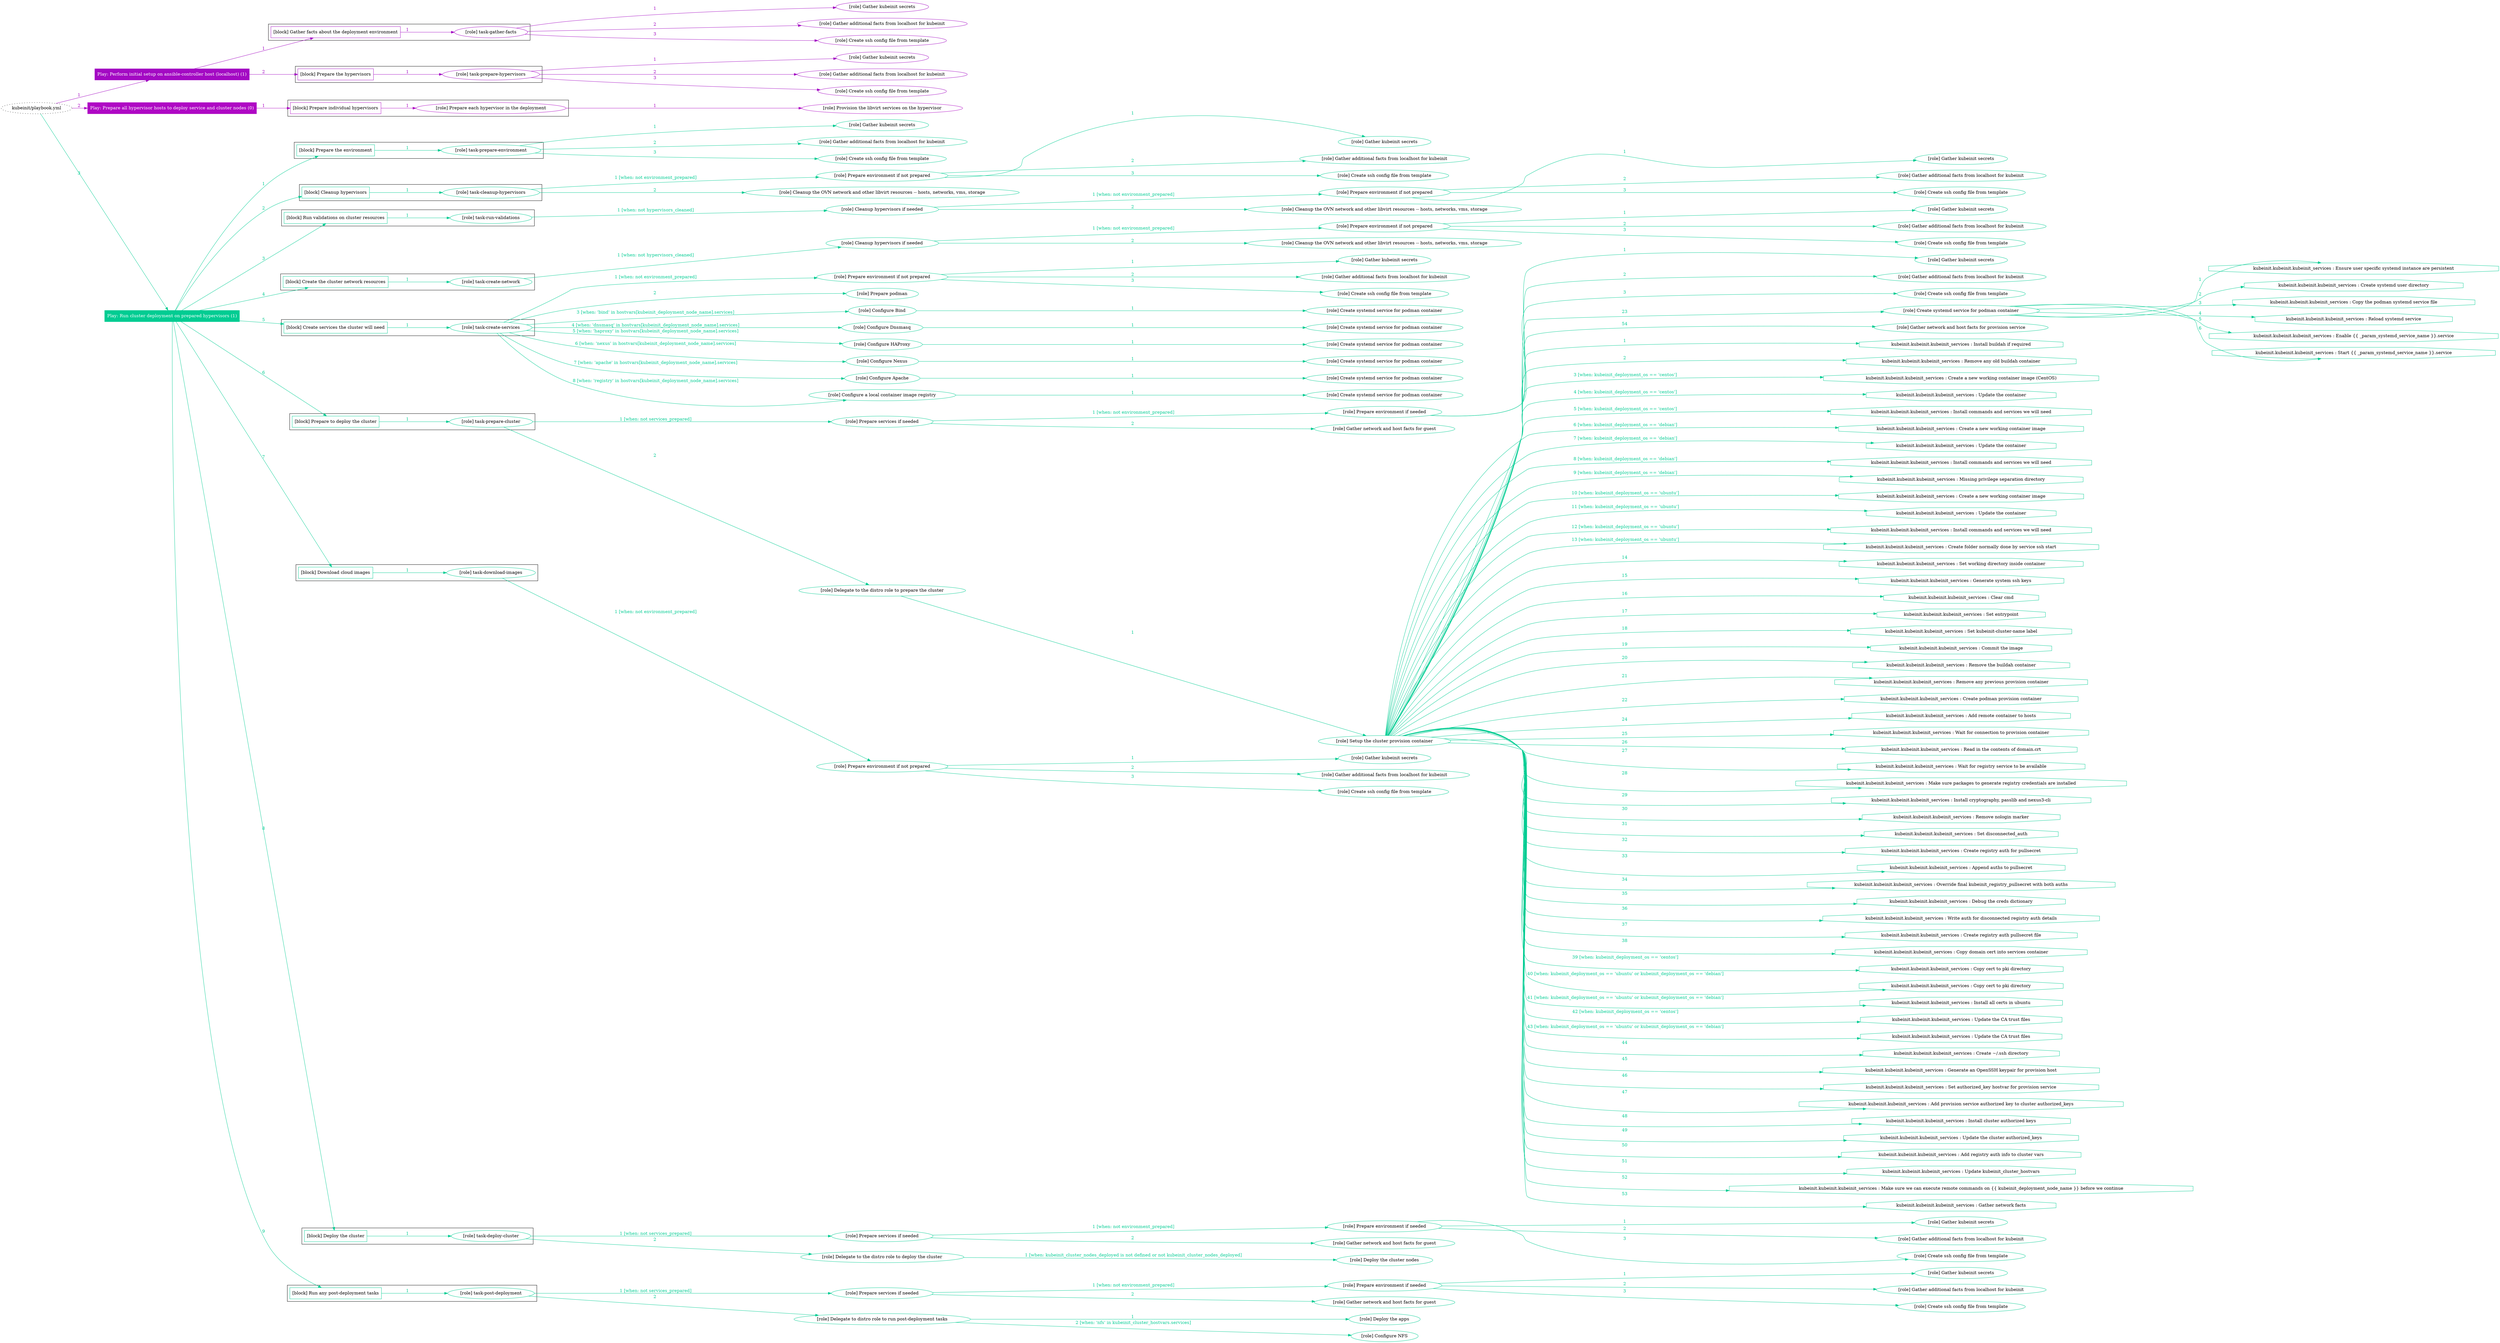 digraph {
	graph [concentrate=true ordering=in rankdir=LR ratio=fill]
	edge [esep=5 sep=10]
	"kubeinit/playbook.yml" [URL="/home/runner/work/kubeinit/kubeinit/kubeinit/playbook.yml" id=playbook_1986c496 style=dotted]
	play_67dcc132 [label="Play: Perform initial setup on ansible-controller host (localhost) (1)" URL="/home/runner/work/kubeinit/kubeinit/kubeinit/playbook.yml" color="#a309c3" fontcolor="#ffffff" id=play_67dcc132 shape=box style=filled tooltip=localhost]
	"kubeinit/playbook.yml" -> play_67dcc132 [label="1 " color="#a309c3" fontcolor="#a309c3" id=edge_dd2daab5 labeltooltip="1 " tooltip="1 "]
	subgraph "Gather kubeinit secrets" {
		role_b170d419 [label="[role] Gather kubeinit secrets" URL="/home/runner/.ansible/collections/ansible_collections/kubeinit/kubeinit/roles/kubeinit_prepare/tasks/gather_kubeinit_facts.yml" color="#a309c3" id=role_b170d419 tooltip="Gather kubeinit secrets"]
	}
	subgraph "Gather additional facts from localhost for kubeinit" {
		role_95b1c418 [label="[role] Gather additional facts from localhost for kubeinit" URL="/home/runner/.ansible/collections/ansible_collections/kubeinit/kubeinit/roles/kubeinit_prepare/tasks/gather_kubeinit_facts.yml" color="#a309c3" id=role_95b1c418 tooltip="Gather additional facts from localhost for kubeinit"]
	}
	subgraph "Create ssh config file from template" {
		role_71c69d96 [label="[role] Create ssh config file from template" URL="/home/runner/.ansible/collections/ansible_collections/kubeinit/kubeinit/roles/kubeinit_prepare/tasks/gather_kubeinit_facts.yml" color="#a309c3" id=role_71c69d96 tooltip="Create ssh config file from template"]
	}
	subgraph "task-gather-facts" {
		role_16483e74 [label="[role] task-gather-facts" URL="/home/runner/work/kubeinit/kubeinit/kubeinit/playbook.yml" color="#a309c3" id=role_16483e74 tooltip="task-gather-facts"]
		role_16483e74 -> role_b170d419 [label="1 " color="#a309c3" fontcolor="#a309c3" id=edge_c0ce41f9 labeltooltip="1 " tooltip="1 "]
		role_16483e74 -> role_95b1c418 [label="2 " color="#a309c3" fontcolor="#a309c3" id=edge_d6877d8d labeltooltip="2 " tooltip="2 "]
		role_16483e74 -> role_71c69d96 [label="3 " color="#a309c3" fontcolor="#a309c3" id=edge_76dcb906 labeltooltip="3 " tooltip="3 "]
	}
	subgraph "Gather kubeinit secrets" {
		role_4e660883 [label="[role] Gather kubeinit secrets" URL="/home/runner/.ansible/collections/ansible_collections/kubeinit/kubeinit/roles/kubeinit_prepare/tasks/gather_kubeinit_facts.yml" color="#a309c3" id=role_4e660883 tooltip="Gather kubeinit secrets"]
	}
	subgraph "Gather additional facts from localhost for kubeinit" {
		role_04b07306 [label="[role] Gather additional facts from localhost for kubeinit" URL="/home/runner/.ansible/collections/ansible_collections/kubeinit/kubeinit/roles/kubeinit_prepare/tasks/gather_kubeinit_facts.yml" color="#a309c3" id=role_04b07306 tooltip="Gather additional facts from localhost for kubeinit"]
	}
	subgraph "Create ssh config file from template" {
		role_f4d89202 [label="[role] Create ssh config file from template" URL="/home/runner/.ansible/collections/ansible_collections/kubeinit/kubeinit/roles/kubeinit_prepare/tasks/gather_kubeinit_facts.yml" color="#a309c3" id=role_f4d89202 tooltip="Create ssh config file from template"]
	}
	subgraph "task-prepare-hypervisors" {
		role_d7a92d70 [label="[role] task-prepare-hypervisors" URL="/home/runner/work/kubeinit/kubeinit/kubeinit/playbook.yml" color="#a309c3" id=role_d7a92d70 tooltip="task-prepare-hypervisors"]
		role_d7a92d70 -> role_4e660883 [label="1 " color="#a309c3" fontcolor="#a309c3" id=edge_e0b7a3c5 labeltooltip="1 " tooltip="1 "]
		role_d7a92d70 -> role_04b07306 [label="2 " color="#a309c3" fontcolor="#a309c3" id=edge_b639a38a labeltooltip="2 " tooltip="2 "]
		role_d7a92d70 -> role_f4d89202 [label="3 " color="#a309c3" fontcolor="#a309c3" id=edge_009f5e40 labeltooltip="3 " tooltip="3 "]
	}
	subgraph "Play: Perform initial setup on ansible-controller host (localhost) (1)" {
		play_67dcc132 -> block_d2328884 [label=1 color="#a309c3" fontcolor="#a309c3" id=edge_071635e3 labeltooltip=1 tooltip=1]
		subgraph cluster_block_d2328884 {
			block_d2328884 [label="[block] Gather facts about the deployment environment" URL="/home/runner/work/kubeinit/kubeinit/kubeinit/playbook.yml" color="#a309c3" id=block_d2328884 labeltooltip="Gather facts about the deployment environment" shape=box tooltip="Gather facts about the deployment environment"]
			block_d2328884 -> role_16483e74 [label="1 " color="#a309c3" fontcolor="#a309c3" id=edge_d79d535a labeltooltip="1 " tooltip="1 "]
		}
		play_67dcc132 -> block_d1e3f069 [label=2 color="#a309c3" fontcolor="#a309c3" id=edge_eb319327 labeltooltip=2 tooltip=2]
		subgraph cluster_block_d1e3f069 {
			block_d1e3f069 [label="[block] Prepare the hypervisors" URL="/home/runner/work/kubeinit/kubeinit/kubeinit/playbook.yml" color="#a309c3" id=block_d1e3f069 labeltooltip="Prepare the hypervisors" shape=box tooltip="Prepare the hypervisors"]
			block_d1e3f069 -> role_d7a92d70 [label="1 " color="#a309c3" fontcolor="#a309c3" id=edge_d05e5ece labeltooltip="1 " tooltip="1 "]
		}
	}
	play_4495dc5c [label="Play: Prepare all hypervisor hosts to deploy service and cluster nodes (0)" URL="/home/runner/work/kubeinit/kubeinit/kubeinit/playbook.yml" color="#af08c4" fontcolor="#ffffff" id=play_4495dc5c shape=box style=filled tooltip="Play: Prepare all hypervisor hosts to deploy service and cluster nodes (0)"]
	"kubeinit/playbook.yml" -> play_4495dc5c [label="2 " color="#af08c4" fontcolor="#af08c4" id=edge_2e58efd7 labeltooltip="2 " tooltip="2 "]
	subgraph "Provision the libvirt services on the hypervisor" {
		role_e73a5b2c [label="[role] Provision the libvirt services on the hypervisor" URL="/home/runner/.ansible/collections/ansible_collections/kubeinit/kubeinit/roles/kubeinit_prepare/tasks/prepare_hypervisor.yml" color="#af08c4" id=role_e73a5b2c tooltip="Provision the libvirt services on the hypervisor"]
	}
	subgraph "Prepare each hypervisor in the deployment" {
		role_5356ed06 [label="[role] Prepare each hypervisor in the deployment" URL="/home/runner/work/kubeinit/kubeinit/kubeinit/playbook.yml" color="#af08c4" id=role_5356ed06 tooltip="Prepare each hypervisor in the deployment"]
		role_5356ed06 -> role_e73a5b2c [label="1 " color="#af08c4" fontcolor="#af08c4" id=edge_10c3b85a labeltooltip="1 " tooltip="1 "]
	}
	subgraph "Play: Prepare all hypervisor hosts to deploy service and cluster nodes (0)" {
		play_4495dc5c -> block_5f5ca8dc [label=1 color="#af08c4" fontcolor="#af08c4" id=edge_7c368d4c labeltooltip=1 tooltip=1]
		subgraph cluster_block_5f5ca8dc {
			block_5f5ca8dc [label="[block] Prepare individual hypervisors" URL="/home/runner/work/kubeinit/kubeinit/kubeinit/playbook.yml" color="#af08c4" id=block_5f5ca8dc labeltooltip="Prepare individual hypervisors" shape=box tooltip="Prepare individual hypervisors"]
			block_5f5ca8dc -> role_5356ed06 [label="1 " color="#af08c4" fontcolor="#af08c4" id=edge_8d3135c3 labeltooltip="1 " tooltip="1 "]
		}
	}
	play_1ef636b0 [label="Play: Run cluster deployment on prepared hypervisors (1)" URL="/home/runner/work/kubeinit/kubeinit/kubeinit/playbook.yml" color="#00cc92" fontcolor="#ffffff" id=play_1ef636b0 shape=box style=filled tooltip=localhost]
	"kubeinit/playbook.yml" -> play_1ef636b0 [label="3 " color="#00cc92" fontcolor="#00cc92" id=edge_4e953a12 labeltooltip="3 " tooltip="3 "]
	subgraph "Gather kubeinit secrets" {
		role_740cdb24 [label="[role] Gather kubeinit secrets" URL="/home/runner/.ansible/collections/ansible_collections/kubeinit/kubeinit/roles/kubeinit_prepare/tasks/gather_kubeinit_facts.yml" color="#00cc92" id=role_740cdb24 tooltip="Gather kubeinit secrets"]
	}
	subgraph "Gather additional facts from localhost for kubeinit" {
		role_f359f5b8 [label="[role] Gather additional facts from localhost for kubeinit" URL="/home/runner/.ansible/collections/ansible_collections/kubeinit/kubeinit/roles/kubeinit_prepare/tasks/gather_kubeinit_facts.yml" color="#00cc92" id=role_f359f5b8 tooltip="Gather additional facts from localhost for kubeinit"]
	}
	subgraph "Create ssh config file from template" {
		role_f6cd078d [label="[role] Create ssh config file from template" URL="/home/runner/.ansible/collections/ansible_collections/kubeinit/kubeinit/roles/kubeinit_prepare/tasks/gather_kubeinit_facts.yml" color="#00cc92" id=role_f6cd078d tooltip="Create ssh config file from template"]
	}
	subgraph "task-prepare-environment" {
		role_5d625909 [label="[role] task-prepare-environment" URL="/home/runner/work/kubeinit/kubeinit/kubeinit/playbook.yml" color="#00cc92" id=role_5d625909 tooltip="task-prepare-environment"]
		role_5d625909 -> role_740cdb24 [label="1 " color="#00cc92" fontcolor="#00cc92" id=edge_2b5150ed labeltooltip="1 " tooltip="1 "]
		role_5d625909 -> role_f359f5b8 [label="2 " color="#00cc92" fontcolor="#00cc92" id=edge_8962bd33 labeltooltip="2 " tooltip="2 "]
		role_5d625909 -> role_f6cd078d [label="3 " color="#00cc92" fontcolor="#00cc92" id=edge_bf514276 labeltooltip="3 " tooltip="3 "]
	}
	subgraph "Gather kubeinit secrets" {
		role_2df6410b [label="[role] Gather kubeinit secrets" URL="/home/runner/.ansible/collections/ansible_collections/kubeinit/kubeinit/roles/kubeinit_prepare/tasks/gather_kubeinit_facts.yml" color="#00cc92" id=role_2df6410b tooltip="Gather kubeinit secrets"]
	}
	subgraph "Gather additional facts from localhost for kubeinit" {
		role_3aa5ec80 [label="[role] Gather additional facts from localhost for kubeinit" URL="/home/runner/.ansible/collections/ansible_collections/kubeinit/kubeinit/roles/kubeinit_prepare/tasks/gather_kubeinit_facts.yml" color="#00cc92" id=role_3aa5ec80 tooltip="Gather additional facts from localhost for kubeinit"]
	}
	subgraph "Create ssh config file from template" {
		role_994bec69 [label="[role] Create ssh config file from template" URL="/home/runner/.ansible/collections/ansible_collections/kubeinit/kubeinit/roles/kubeinit_prepare/tasks/gather_kubeinit_facts.yml" color="#00cc92" id=role_994bec69 tooltip="Create ssh config file from template"]
	}
	subgraph "Prepare environment if not prepared" {
		role_5bf1a140 [label="[role] Prepare environment if not prepared" URL="/home/runner/.ansible/collections/ansible_collections/kubeinit/kubeinit/roles/kubeinit_prepare/tasks/cleanup_hypervisors.yml" color="#00cc92" id=role_5bf1a140 tooltip="Prepare environment if not prepared"]
		role_5bf1a140 -> role_2df6410b [label="1 " color="#00cc92" fontcolor="#00cc92" id=edge_1f39d9d2 labeltooltip="1 " tooltip="1 "]
		role_5bf1a140 -> role_3aa5ec80 [label="2 " color="#00cc92" fontcolor="#00cc92" id=edge_5fc505d9 labeltooltip="2 " tooltip="2 "]
		role_5bf1a140 -> role_994bec69 [label="3 " color="#00cc92" fontcolor="#00cc92" id=edge_1a253c78 labeltooltip="3 " tooltip="3 "]
	}
	subgraph "Cleanup the OVN network and other libvirt resources -- hosts, networks, vms, storage" {
		role_e04e5a26 [label="[role] Cleanup the OVN network and other libvirt resources -- hosts, networks, vms, storage" URL="/home/runner/.ansible/collections/ansible_collections/kubeinit/kubeinit/roles/kubeinit_prepare/tasks/cleanup_hypervisors.yml" color="#00cc92" id=role_e04e5a26 tooltip="Cleanup the OVN network and other libvirt resources -- hosts, networks, vms, storage"]
	}
	subgraph "task-cleanup-hypervisors" {
		role_027776f1 [label="[role] task-cleanup-hypervisors" URL="/home/runner/work/kubeinit/kubeinit/kubeinit/playbook.yml" color="#00cc92" id=role_027776f1 tooltip="task-cleanup-hypervisors"]
		role_027776f1 -> role_5bf1a140 [label="1 [when: not environment_prepared]" color="#00cc92" fontcolor="#00cc92" id=edge_5c771276 labeltooltip="1 [when: not environment_prepared]" tooltip="1 [when: not environment_prepared]"]
		role_027776f1 -> role_e04e5a26 [label="2 " color="#00cc92" fontcolor="#00cc92" id=edge_6ecd2473 labeltooltip="2 " tooltip="2 "]
	}
	subgraph "Gather kubeinit secrets" {
		role_cf9af28f [label="[role] Gather kubeinit secrets" URL="/home/runner/.ansible/collections/ansible_collections/kubeinit/kubeinit/roles/kubeinit_prepare/tasks/gather_kubeinit_facts.yml" color="#00cc92" id=role_cf9af28f tooltip="Gather kubeinit secrets"]
	}
	subgraph "Gather additional facts from localhost for kubeinit" {
		role_00685ec5 [label="[role] Gather additional facts from localhost for kubeinit" URL="/home/runner/.ansible/collections/ansible_collections/kubeinit/kubeinit/roles/kubeinit_prepare/tasks/gather_kubeinit_facts.yml" color="#00cc92" id=role_00685ec5 tooltip="Gather additional facts from localhost for kubeinit"]
	}
	subgraph "Create ssh config file from template" {
		role_e7912286 [label="[role] Create ssh config file from template" URL="/home/runner/.ansible/collections/ansible_collections/kubeinit/kubeinit/roles/kubeinit_prepare/tasks/gather_kubeinit_facts.yml" color="#00cc92" id=role_e7912286 tooltip="Create ssh config file from template"]
	}
	subgraph "Prepare environment if not prepared" {
		role_577238e4 [label="[role] Prepare environment if not prepared" URL="/home/runner/.ansible/collections/ansible_collections/kubeinit/kubeinit/roles/kubeinit_prepare/tasks/cleanup_hypervisors.yml" color="#00cc92" id=role_577238e4 tooltip="Prepare environment if not prepared"]
		role_577238e4 -> role_cf9af28f [label="1 " color="#00cc92" fontcolor="#00cc92" id=edge_d69c6640 labeltooltip="1 " tooltip="1 "]
		role_577238e4 -> role_00685ec5 [label="2 " color="#00cc92" fontcolor="#00cc92" id=edge_96a26f95 labeltooltip="2 " tooltip="2 "]
		role_577238e4 -> role_e7912286 [label="3 " color="#00cc92" fontcolor="#00cc92" id=edge_304030ba labeltooltip="3 " tooltip="3 "]
	}
	subgraph "Cleanup the OVN network and other libvirt resources -- hosts, networks, vms, storage" {
		role_c3eeff16 [label="[role] Cleanup the OVN network and other libvirt resources -- hosts, networks, vms, storage" URL="/home/runner/.ansible/collections/ansible_collections/kubeinit/kubeinit/roles/kubeinit_prepare/tasks/cleanup_hypervisors.yml" color="#00cc92" id=role_c3eeff16 tooltip="Cleanup the OVN network and other libvirt resources -- hosts, networks, vms, storage"]
	}
	subgraph "Cleanup hypervisors if needed" {
		role_635cec61 [label="[role] Cleanup hypervisors if needed" URL="/home/runner/.ansible/collections/ansible_collections/kubeinit/kubeinit/roles/kubeinit_validations/tasks/main.yml" color="#00cc92" id=role_635cec61 tooltip="Cleanup hypervisors if needed"]
		role_635cec61 -> role_577238e4 [label="1 [when: not environment_prepared]" color="#00cc92" fontcolor="#00cc92" id=edge_8bba46e6 labeltooltip="1 [when: not environment_prepared]" tooltip="1 [when: not environment_prepared]"]
		role_635cec61 -> role_c3eeff16 [label="2 " color="#00cc92" fontcolor="#00cc92" id=edge_eaf64a9d labeltooltip="2 " tooltip="2 "]
	}
	subgraph "task-run-validations" {
		role_11cebfea [label="[role] task-run-validations" URL="/home/runner/work/kubeinit/kubeinit/kubeinit/playbook.yml" color="#00cc92" id=role_11cebfea tooltip="task-run-validations"]
		role_11cebfea -> role_635cec61 [label="1 [when: not hypervisors_cleaned]" color="#00cc92" fontcolor="#00cc92" id=edge_730fd779 labeltooltip="1 [when: not hypervisors_cleaned]" tooltip="1 [when: not hypervisors_cleaned]"]
	}
	subgraph "Gather kubeinit secrets" {
		role_34959ee2 [label="[role] Gather kubeinit secrets" URL="/home/runner/.ansible/collections/ansible_collections/kubeinit/kubeinit/roles/kubeinit_prepare/tasks/gather_kubeinit_facts.yml" color="#00cc92" id=role_34959ee2 tooltip="Gather kubeinit secrets"]
	}
	subgraph "Gather additional facts from localhost for kubeinit" {
		role_b1c46fa3 [label="[role] Gather additional facts from localhost for kubeinit" URL="/home/runner/.ansible/collections/ansible_collections/kubeinit/kubeinit/roles/kubeinit_prepare/tasks/gather_kubeinit_facts.yml" color="#00cc92" id=role_b1c46fa3 tooltip="Gather additional facts from localhost for kubeinit"]
	}
	subgraph "Create ssh config file from template" {
		role_621b64f8 [label="[role] Create ssh config file from template" URL="/home/runner/.ansible/collections/ansible_collections/kubeinit/kubeinit/roles/kubeinit_prepare/tasks/gather_kubeinit_facts.yml" color="#00cc92" id=role_621b64f8 tooltip="Create ssh config file from template"]
	}
	subgraph "Prepare environment if not prepared" {
		role_b73e3bc6 [label="[role] Prepare environment if not prepared" URL="/home/runner/.ansible/collections/ansible_collections/kubeinit/kubeinit/roles/kubeinit_prepare/tasks/cleanup_hypervisors.yml" color="#00cc92" id=role_b73e3bc6 tooltip="Prepare environment if not prepared"]
		role_b73e3bc6 -> role_34959ee2 [label="1 " color="#00cc92" fontcolor="#00cc92" id=edge_0f584854 labeltooltip="1 " tooltip="1 "]
		role_b73e3bc6 -> role_b1c46fa3 [label="2 " color="#00cc92" fontcolor="#00cc92" id=edge_1122b00a labeltooltip="2 " tooltip="2 "]
		role_b73e3bc6 -> role_621b64f8 [label="3 " color="#00cc92" fontcolor="#00cc92" id=edge_9f7eefda labeltooltip="3 " tooltip="3 "]
	}
	subgraph "Cleanup the OVN network and other libvirt resources -- hosts, networks, vms, storage" {
		role_47817098 [label="[role] Cleanup the OVN network and other libvirt resources -- hosts, networks, vms, storage" URL="/home/runner/.ansible/collections/ansible_collections/kubeinit/kubeinit/roles/kubeinit_prepare/tasks/cleanup_hypervisors.yml" color="#00cc92" id=role_47817098 tooltip="Cleanup the OVN network and other libvirt resources -- hosts, networks, vms, storage"]
	}
	subgraph "Cleanup hypervisors if needed" {
		role_e8703cbf [label="[role] Cleanup hypervisors if needed" URL="/home/runner/.ansible/collections/ansible_collections/kubeinit/kubeinit/roles/kubeinit_libvirt/tasks/create_network.yml" color="#00cc92" id=role_e8703cbf tooltip="Cleanup hypervisors if needed"]
		role_e8703cbf -> role_b73e3bc6 [label="1 [when: not environment_prepared]" color="#00cc92" fontcolor="#00cc92" id=edge_b066ebc0 labeltooltip="1 [when: not environment_prepared]" tooltip="1 [when: not environment_prepared]"]
		role_e8703cbf -> role_47817098 [label="2 " color="#00cc92" fontcolor="#00cc92" id=edge_a3c52a32 labeltooltip="2 " tooltip="2 "]
	}
	subgraph "task-create-network" {
		role_365ff0a1 [label="[role] task-create-network" URL="/home/runner/work/kubeinit/kubeinit/kubeinit/playbook.yml" color="#00cc92" id=role_365ff0a1 tooltip="task-create-network"]
		role_365ff0a1 -> role_e8703cbf [label="1 [when: not hypervisors_cleaned]" color="#00cc92" fontcolor="#00cc92" id=edge_76c72fb7 labeltooltip="1 [when: not hypervisors_cleaned]" tooltip="1 [when: not hypervisors_cleaned]"]
	}
	subgraph "Gather kubeinit secrets" {
		role_605d2d74 [label="[role] Gather kubeinit secrets" URL="/home/runner/.ansible/collections/ansible_collections/kubeinit/kubeinit/roles/kubeinit_prepare/tasks/gather_kubeinit_facts.yml" color="#00cc92" id=role_605d2d74 tooltip="Gather kubeinit secrets"]
	}
	subgraph "Gather additional facts from localhost for kubeinit" {
		role_accde623 [label="[role] Gather additional facts from localhost for kubeinit" URL="/home/runner/.ansible/collections/ansible_collections/kubeinit/kubeinit/roles/kubeinit_prepare/tasks/gather_kubeinit_facts.yml" color="#00cc92" id=role_accde623 tooltip="Gather additional facts from localhost for kubeinit"]
	}
	subgraph "Create ssh config file from template" {
		role_bae3a340 [label="[role] Create ssh config file from template" URL="/home/runner/.ansible/collections/ansible_collections/kubeinit/kubeinit/roles/kubeinit_prepare/tasks/gather_kubeinit_facts.yml" color="#00cc92" id=role_bae3a340 tooltip="Create ssh config file from template"]
	}
	subgraph "Prepare environment if not prepared" {
		role_f61462ce [label="[role] Prepare environment if not prepared" URL="/home/runner/.ansible/collections/ansible_collections/kubeinit/kubeinit/roles/kubeinit_services/tasks/main.yml" color="#00cc92" id=role_f61462ce tooltip="Prepare environment if not prepared"]
		role_f61462ce -> role_605d2d74 [label="1 " color="#00cc92" fontcolor="#00cc92" id=edge_594b2238 labeltooltip="1 " tooltip="1 "]
		role_f61462ce -> role_accde623 [label="2 " color="#00cc92" fontcolor="#00cc92" id=edge_3c02854f labeltooltip="2 " tooltip="2 "]
		role_f61462ce -> role_bae3a340 [label="3 " color="#00cc92" fontcolor="#00cc92" id=edge_55bdfd3f labeltooltip="3 " tooltip="3 "]
	}
	subgraph "Prepare podman" {
		role_4567e7b2 [label="[role] Prepare podman" URL="/home/runner/.ansible/collections/ansible_collections/kubeinit/kubeinit/roles/kubeinit_services/tasks/00_create_service_pod.yml" color="#00cc92" id=role_4567e7b2 tooltip="Prepare podman"]
	}
	subgraph "Create systemd service for podman container" {
		role_6c457cb4 [label="[role] Create systemd service for podman container" URL="/home/runner/.ansible/collections/ansible_collections/kubeinit/kubeinit/roles/kubeinit_bind/tasks/main.yml" color="#00cc92" id=role_6c457cb4 tooltip="Create systemd service for podman container"]
	}
	subgraph "Configure Bind" {
		role_b07baca2 [label="[role] Configure Bind" URL="/home/runner/.ansible/collections/ansible_collections/kubeinit/kubeinit/roles/kubeinit_services/tasks/start_services_containers.yml" color="#00cc92" id=role_b07baca2 tooltip="Configure Bind"]
		role_b07baca2 -> role_6c457cb4 [label="1 " color="#00cc92" fontcolor="#00cc92" id=edge_3ea972a7 labeltooltip="1 " tooltip="1 "]
	}
	subgraph "Create systemd service for podman container" {
		role_959bd3b8 [label="[role] Create systemd service for podman container" URL="/home/runner/.ansible/collections/ansible_collections/kubeinit/kubeinit/roles/kubeinit_dnsmasq/tasks/main.yml" color="#00cc92" id=role_959bd3b8 tooltip="Create systemd service for podman container"]
	}
	subgraph "Configure Dnsmasq" {
		role_47edac26 [label="[role] Configure Dnsmasq" URL="/home/runner/.ansible/collections/ansible_collections/kubeinit/kubeinit/roles/kubeinit_services/tasks/start_services_containers.yml" color="#00cc92" id=role_47edac26 tooltip="Configure Dnsmasq"]
		role_47edac26 -> role_959bd3b8 [label="1 " color="#00cc92" fontcolor="#00cc92" id=edge_3e1732e8 labeltooltip="1 " tooltip="1 "]
	}
	subgraph "Create systemd service for podman container" {
		role_1ec468e0 [label="[role] Create systemd service for podman container" URL="/home/runner/.ansible/collections/ansible_collections/kubeinit/kubeinit/roles/kubeinit_haproxy/tasks/main.yml" color="#00cc92" id=role_1ec468e0 tooltip="Create systemd service for podman container"]
	}
	subgraph "Configure HAProxy" {
		role_23e073c2 [label="[role] Configure HAProxy" URL="/home/runner/.ansible/collections/ansible_collections/kubeinit/kubeinit/roles/kubeinit_services/tasks/start_services_containers.yml" color="#00cc92" id=role_23e073c2 tooltip="Configure HAProxy"]
		role_23e073c2 -> role_1ec468e0 [label="1 " color="#00cc92" fontcolor="#00cc92" id=edge_a6a27de3 labeltooltip="1 " tooltip="1 "]
	}
	subgraph "Create systemd service for podman container" {
		role_5d077125 [label="[role] Create systemd service for podman container" URL="/home/runner/.ansible/collections/ansible_collections/kubeinit/kubeinit/roles/kubeinit_nexus/tasks/main.yml" color="#00cc92" id=role_5d077125 tooltip="Create systemd service for podman container"]
	}
	subgraph "Configure Nexus" {
		role_71236b65 [label="[role] Configure Nexus" URL="/home/runner/.ansible/collections/ansible_collections/kubeinit/kubeinit/roles/kubeinit_services/tasks/start_services_containers.yml" color="#00cc92" id=role_71236b65 tooltip="Configure Nexus"]
		role_71236b65 -> role_5d077125 [label="1 " color="#00cc92" fontcolor="#00cc92" id=edge_c9761c4c labeltooltip="1 " tooltip="1 "]
	}
	subgraph "Create systemd service for podman container" {
		role_f7c3f434 [label="[role] Create systemd service for podman container" URL="/home/runner/.ansible/collections/ansible_collections/kubeinit/kubeinit/roles/kubeinit_apache/tasks/main.yml" color="#00cc92" id=role_f7c3f434 tooltip="Create systemd service for podman container"]
	}
	subgraph "Configure Apache" {
		role_08b3a526 [label="[role] Configure Apache" URL="/home/runner/.ansible/collections/ansible_collections/kubeinit/kubeinit/roles/kubeinit_services/tasks/start_services_containers.yml" color="#00cc92" id=role_08b3a526 tooltip="Configure Apache"]
		role_08b3a526 -> role_f7c3f434 [label="1 " color="#00cc92" fontcolor="#00cc92" id=edge_84281045 labeltooltip="1 " tooltip="1 "]
	}
	subgraph "Create systemd service for podman container" {
		role_8821dd70 [label="[role] Create systemd service for podman container" URL="/home/runner/.ansible/collections/ansible_collections/kubeinit/kubeinit/roles/kubeinit_registry/tasks/main.yml" color="#00cc92" id=role_8821dd70 tooltip="Create systemd service for podman container"]
	}
	subgraph "Configure a local container image registry" {
		role_f323e5d5 [label="[role] Configure a local container image registry" URL="/home/runner/.ansible/collections/ansible_collections/kubeinit/kubeinit/roles/kubeinit_services/tasks/start_services_containers.yml" color="#00cc92" id=role_f323e5d5 tooltip="Configure a local container image registry"]
		role_f323e5d5 -> role_8821dd70 [label="1 " color="#00cc92" fontcolor="#00cc92" id=edge_690b8437 labeltooltip="1 " tooltip="1 "]
	}
	subgraph "task-create-services" {
		role_574f07c5 [label="[role] task-create-services" URL="/home/runner/work/kubeinit/kubeinit/kubeinit/playbook.yml" color="#00cc92" id=role_574f07c5 tooltip="task-create-services"]
		role_574f07c5 -> role_f61462ce [label="1 [when: not environment_prepared]" color="#00cc92" fontcolor="#00cc92" id=edge_9e438e55 labeltooltip="1 [when: not environment_prepared]" tooltip="1 [when: not environment_prepared]"]
		role_574f07c5 -> role_4567e7b2 [label="2 " color="#00cc92" fontcolor="#00cc92" id=edge_47f290da labeltooltip="2 " tooltip="2 "]
		role_574f07c5 -> role_b07baca2 [label="3 [when: 'bind' in hostvars[kubeinit_deployment_node_name].services]" color="#00cc92" fontcolor="#00cc92" id=edge_a23586a5 labeltooltip="3 [when: 'bind' in hostvars[kubeinit_deployment_node_name].services]" tooltip="3 [when: 'bind' in hostvars[kubeinit_deployment_node_name].services]"]
		role_574f07c5 -> role_47edac26 [label="4 [when: 'dnsmasq' in hostvars[kubeinit_deployment_node_name].services]" color="#00cc92" fontcolor="#00cc92" id=edge_26026749 labeltooltip="4 [when: 'dnsmasq' in hostvars[kubeinit_deployment_node_name].services]" tooltip="4 [when: 'dnsmasq' in hostvars[kubeinit_deployment_node_name].services]"]
		role_574f07c5 -> role_23e073c2 [label="5 [when: 'haproxy' in hostvars[kubeinit_deployment_node_name].services]" color="#00cc92" fontcolor="#00cc92" id=edge_ae43aaed labeltooltip="5 [when: 'haproxy' in hostvars[kubeinit_deployment_node_name].services]" tooltip="5 [when: 'haproxy' in hostvars[kubeinit_deployment_node_name].services]"]
		role_574f07c5 -> role_71236b65 [label="6 [when: 'nexus' in hostvars[kubeinit_deployment_node_name].services]" color="#00cc92" fontcolor="#00cc92" id=edge_df061997 labeltooltip="6 [when: 'nexus' in hostvars[kubeinit_deployment_node_name].services]" tooltip="6 [when: 'nexus' in hostvars[kubeinit_deployment_node_name].services]"]
		role_574f07c5 -> role_08b3a526 [label="7 [when: 'apache' in hostvars[kubeinit_deployment_node_name].services]" color="#00cc92" fontcolor="#00cc92" id=edge_5023ef2e labeltooltip="7 [when: 'apache' in hostvars[kubeinit_deployment_node_name].services]" tooltip="7 [when: 'apache' in hostvars[kubeinit_deployment_node_name].services]"]
		role_574f07c5 -> role_f323e5d5 [label="8 [when: 'registry' in hostvars[kubeinit_deployment_node_name].services]" color="#00cc92" fontcolor="#00cc92" id=edge_0b566264 labeltooltip="8 [when: 'registry' in hostvars[kubeinit_deployment_node_name].services]" tooltip="8 [when: 'registry' in hostvars[kubeinit_deployment_node_name].services]"]
	}
	subgraph "Gather kubeinit secrets" {
		role_98f54de8 [label="[role] Gather kubeinit secrets" URL="/home/runner/.ansible/collections/ansible_collections/kubeinit/kubeinit/roles/kubeinit_prepare/tasks/gather_kubeinit_facts.yml" color="#00cc92" id=role_98f54de8 tooltip="Gather kubeinit secrets"]
	}
	subgraph "Gather additional facts from localhost for kubeinit" {
		role_28249922 [label="[role] Gather additional facts from localhost for kubeinit" URL="/home/runner/.ansible/collections/ansible_collections/kubeinit/kubeinit/roles/kubeinit_prepare/tasks/gather_kubeinit_facts.yml" color="#00cc92" id=role_28249922 tooltip="Gather additional facts from localhost for kubeinit"]
	}
	subgraph "Create ssh config file from template" {
		role_cba6d51b [label="[role] Create ssh config file from template" URL="/home/runner/.ansible/collections/ansible_collections/kubeinit/kubeinit/roles/kubeinit_prepare/tasks/gather_kubeinit_facts.yml" color="#00cc92" id=role_cba6d51b tooltip="Create ssh config file from template"]
	}
	subgraph "Prepare environment if needed" {
		role_0eb27fc0 [label="[role] Prepare environment if needed" URL="/home/runner/.ansible/collections/ansible_collections/kubeinit/kubeinit/roles/kubeinit_services/tasks/prepare_services.yml" color="#00cc92" id=role_0eb27fc0 tooltip="Prepare environment if needed"]
		role_0eb27fc0 -> role_98f54de8 [label="1 " color="#00cc92" fontcolor="#00cc92" id=edge_94583a0f labeltooltip="1 " tooltip="1 "]
		role_0eb27fc0 -> role_28249922 [label="2 " color="#00cc92" fontcolor="#00cc92" id=edge_f0024e87 labeltooltip="2 " tooltip="2 "]
		role_0eb27fc0 -> role_cba6d51b [label="3 " color="#00cc92" fontcolor="#00cc92" id=edge_81f03f1b labeltooltip="3 " tooltip="3 "]
	}
	subgraph "Gather network and host facts for guest" {
		role_7cf4d135 [label="[role] Gather network and host facts for guest" URL="/home/runner/.ansible/collections/ansible_collections/kubeinit/kubeinit/roles/kubeinit_services/tasks/prepare_services.yml" color="#00cc92" id=role_7cf4d135 tooltip="Gather network and host facts for guest"]
	}
	subgraph "Prepare services if needed" {
		role_03098de4 [label="[role] Prepare services if needed" URL="/home/runner/.ansible/collections/ansible_collections/kubeinit/kubeinit/roles/kubeinit_prepare/tasks/prepare_cluster.yml" color="#00cc92" id=role_03098de4 tooltip="Prepare services if needed"]
		role_03098de4 -> role_0eb27fc0 [label="1 [when: not environment_prepared]" color="#00cc92" fontcolor="#00cc92" id=edge_7062fc54 labeltooltip="1 [when: not environment_prepared]" tooltip="1 [when: not environment_prepared]"]
		role_03098de4 -> role_7cf4d135 [label="2 " color="#00cc92" fontcolor="#00cc92" id=edge_0b9112fc labeltooltip="2 " tooltip="2 "]
	}
	subgraph "Create systemd service for podman container" {
		role_4680a694 [label="[role] Create systemd service for podman container" URL="/home/runner/.ansible/collections/ansible_collections/kubeinit/kubeinit/roles/kubeinit_services/tasks/create_provision_container.yml" color="#00cc92" id=role_4680a694 tooltip="Create systemd service for podman container"]
		task_d25edf30 [label="kubeinit.kubeinit.kubeinit_services : Ensure user specific systemd instance are persistent" URL="/home/runner/.ansible/collections/ansible_collections/kubeinit/kubeinit/roles/kubeinit_services/tasks/create_managed_service.yml" color="#00cc92" id=task_d25edf30 shape=octagon tooltip="kubeinit.kubeinit.kubeinit_services : Ensure user specific systemd instance are persistent"]
		role_4680a694 -> task_d25edf30 [label="1 " color="#00cc92" fontcolor="#00cc92" id=edge_de3fa7a5 labeltooltip="1 " tooltip="1 "]
		task_dba16514 [label="kubeinit.kubeinit.kubeinit_services : Create systemd user directory" URL="/home/runner/.ansible/collections/ansible_collections/kubeinit/kubeinit/roles/kubeinit_services/tasks/create_managed_service.yml" color="#00cc92" id=task_dba16514 shape=octagon tooltip="kubeinit.kubeinit.kubeinit_services : Create systemd user directory"]
		role_4680a694 -> task_dba16514 [label="2 " color="#00cc92" fontcolor="#00cc92" id=edge_ec70bce0 labeltooltip="2 " tooltip="2 "]
		task_76f37d8f [label="kubeinit.kubeinit.kubeinit_services : Copy the podman systemd service file" URL="/home/runner/.ansible/collections/ansible_collections/kubeinit/kubeinit/roles/kubeinit_services/tasks/create_managed_service.yml" color="#00cc92" id=task_76f37d8f shape=octagon tooltip="kubeinit.kubeinit.kubeinit_services : Copy the podman systemd service file"]
		role_4680a694 -> task_76f37d8f [label="3 " color="#00cc92" fontcolor="#00cc92" id=edge_9a316cd3 labeltooltip="3 " tooltip="3 "]
		task_c66b423a [label="kubeinit.kubeinit.kubeinit_services : Reload systemd service" URL="/home/runner/.ansible/collections/ansible_collections/kubeinit/kubeinit/roles/kubeinit_services/tasks/create_managed_service.yml" color="#00cc92" id=task_c66b423a shape=octagon tooltip="kubeinit.kubeinit.kubeinit_services : Reload systemd service"]
		role_4680a694 -> task_c66b423a [label="4 " color="#00cc92" fontcolor="#00cc92" id=edge_6a577394 labeltooltip="4 " tooltip="4 "]
		task_d9f3c07b [label="kubeinit.kubeinit.kubeinit_services : Enable {{ _param_systemd_service_name }}.service" URL="/home/runner/.ansible/collections/ansible_collections/kubeinit/kubeinit/roles/kubeinit_services/tasks/create_managed_service.yml" color="#00cc92" id=task_d9f3c07b shape=octagon tooltip="kubeinit.kubeinit.kubeinit_services : Enable {{ _param_systemd_service_name }}.service"]
		role_4680a694 -> task_d9f3c07b [label="5 " color="#00cc92" fontcolor="#00cc92" id=edge_d6b98b0e labeltooltip="5 " tooltip="5 "]
		task_9dc5db54 [label="kubeinit.kubeinit.kubeinit_services : Start {{ _param_systemd_service_name }}.service" URL="/home/runner/.ansible/collections/ansible_collections/kubeinit/kubeinit/roles/kubeinit_services/tasks/create_managed_service.yml" color="#00cc92" id=task_9dc5db54 shape=octagon tooltip="kubeinit.kubeinit.kubeinit_services : Start {{ _param_systemd_service_name }}.service"]
		role_4680a694 -> task_9dc5db54 [label="6 " color="#00cc92" fontcolor="#00cc92" id=edge_811b8995 labeltooltip="6 " tooltip="6 "]
	}
	subgraph "Gather network and host facts for provision service" {
		role_c6767f9d [label="[role] Gather network and host facts for provision service" URL="/home/runner/.ansible/collections/ansible_collections/kubeinit/kubeinit/roles/kubeinit_services/tasks/create_provision_container.yml" color="#00cc92" id=role_c6767f9d tooltip="Gather network and host facts for provision service"]
	}
	subgraph "Setup the cluster provision container" {
		role_3aaaf6db [label="[role] Setup the cluster provision container" URL="/home/runner/.ansible/collections/ansible_collections/kubeinit/kubeinit/roles/kubeinit_cdk/tasks/prepare_cluster.yml" color="#00cc92" id=role_3aaaf6db tooltip="Setup the cluster provision container"]
		task_b9fe6f22 [label="kubeinit.kubeinit.kubeinit_services : Install buildah if required" URL="/home/runner/.ansible/collections/ansible_collections/kubeinit/kubeinit/roles/kubeinit_services/tasks/create_provision_container.yml" color="#00cc92" id=task_b9fe6f22 shape=octagon tooltip="kubeinit.kubeinit.kubeinit_services : Install buildah if required"]
		role_3aaaf6db -> task_b9fe6f22 [label="1 " color="#00cc92" fontcolor="#00cc92" id=edge_5795a6d3 labeltooltip="1 " tooltip="1 "]
		task_9706ff2b [label="kubeinit.kubeinit.kubeinit_services : Remove any old buildah container" URL="/home/runner/.ansible/collections/ansible_collections/kubeinit/kubeinit/roles/kubeinit_services/tasks/create_provision_container.yml" color="#00cc92" id=task_9706ff2b shape=octagon tooltip="kubeinit.kubeinit.kubeinit_services : Remove any old buildah container"]
		role_3aaaf6db -> task_9706ff2b [label="2 " color="#00cc92" fontcolor="#00cc92" id=edge_9002284c labeltooltip="2 " tooltip="2 "]
		task_277a3872 [label="kubeinit.kubeinit.kubeinit_services : Create a new working container image (CentOS)" URL="/home/runner/.ansible/collections/ansible_collections/kubeinit/kubeinit/roles/kubeinit_services/tasks/create_provision_container.yml" color="#00cc92" id=task_277a3872 shape=octagon tooltip="kubeinit.kubeinit.kubeinit_services : Create a new working container image (CentOS)"]
		role_3aaaf6db -> task_277a3872 [label="3 [when: kubeinit_deployment_os == 'centos']" color="#00cc92" fontcolor="#00cc92" id=edge_e21f56d9 labeltooltip="3 [when: kubeinit_deployment_os == 'centos']" tooltip="3 [when: kubeinit_deployment_os == 'centos']"]
		task_bef503d5 [label="kubeinit.kubeinit.kubeinit_services : Update the container" URL="/home/runner/.ansible/collections/ansible_collections/kubeinit/kubeinit/roles/kubeinit_services/tasks/create_provision_container.yml" color="#00cc92" id=task_bef503d5 shape=octagon tooltip="kubeinit.kubeinit.kubeinit_services : Update the container"]
		role_3aaaf6db -> task_bef503d5 [label="4 [when: kubeinit_deployment_os == 'centos']" color="#00cc92" fontcolor="#00cc92" id=edge_7414777d labeltooltip="4 [when: kubeinit_deployment_os == 'centos']" tooltip="4 [when: kubeinit_deployment_os == 'centos']"]
		task_1a8e7bf6 [label="kubeinit.kubeinit.kubeinit_services : Install commands and services we will need" URL="/home/runner/.ansible/collections/ansible_collections/kubeinit/kubeinit/roles/kubeinit_services/tasks/create_provision_container.yml" color="#00cc92" id=task_1a8e7bf6 shape=octagon tooltip="kubeinit.kubeinit.kubeinit_services : Install commands and services we will need"]
		role_3aaaf6db -> task_1a8e7bf6 [label="5 [when: kubeinit_deployment_os == 'centos']" color="#00cc92" fontcolor="#00cc92" id=edge_6a010468 labeltooltip="5 [when: kubeinit_deployment_os == 'centos']" tooltip="5 [when: kubeinit_deployment_os == 'centos']"]
		task_058b4dcd [label="kubeinit.kubeinit.kubeinit_services : Create a new working container image" URL="/home/runner/.ansible/collections/ansible_collections/kubeinit/kubeinit/roles/kubeinit_services/tasks/create_provision_container.yml" color="#00cc92" id=task_058b4dcd shape=octagon tooltip="kubeinit.kubeinit.kubeinit_services : Create a new working container image"]
		role_3aaaf6db -> task_058b4dcd [label="6 [when: kubeinit_deployment_os == 'debian']" color="#00cc92" fontcolor="#00cc92" id=edge_fd7a8a6f labeltooltip="6 [when: kubeinit_deployment_os == 'debian']" tooltip="6 [when: kubeinit_deployment_os == 'debian']"]
		task_67df1715 [label="kubeinit.kubeinit.kubeinit_services : Update the container" URL="/home/runner/.ansible/collections/ansible_collections/kubeinit/kubeinit/roles/kubeinit_services/tasks/create_provision_container.yml" color="#00cc92" id=task_67df1715 shape=octagon tooltip="kubeinit.kubeinit.kubeinit_services : Update the container"]
		role_3aaaf6db -> task_67df1715 [label="7 [when: kubeinit_deployment_os == 'debian']" color="#00cc92" fontcolor="#00cc92" id=edge_1f1909da labeltooltip="7 [when: kubeinit_deployment_os == 'debian']" tooltip="7 [when: kubeinit_deployment_os == 'debian']"]
		task_7184dfde [label="kubeinit.kubeinit.kubeinit_services : Install commands and services we will need" URL="/home/runner/.ansible/collections/ansible_collections/kubeinit/kubeinit/roles/kubeinit_services/tasks/create_provision_container.yml" color="#00cc92" id=task_7184dfde shape=octagon tooltip="kubeinit.kubeinit.kubeinit_services : Install commands and services we will need"]
		role_3aaaf6db -> task_7184dfde [label="8 [when: kubeinit_deployment_os == 'debian']" color="#00cc92" fontcolor="#00cc92" id=edge_f5e0b8e5 labeltooltip="8 [when: kubeinit_deployment_os == 'debian']" tooltip="8 [when: kubeinit_deployment_os == 'debian']"]
		task_9f72aa97 [label="kubeinit.kubeinit.kubeinit_services : Missing privilege separation directory" URL="/home/runner/.ansible/collections/ansible_collections/kubeinit/kubeinit/roles/kubeinit_services/tasks/create_provision_container.yml" color="#00cc92" id=task_9f72aa97 shape=octagon tooltip="kubeinit.kubeinit.kubeinit_services : Missing privilege separation directory"]
		role_3aaaf6db -> task_9f72aa97 [label="9 [when: kubeinit_deployment_os == 'debian']" color="#00cc92" fontcolor="#00cc92" id=edge_1717eed7 labeltooltip="9 [when: kubeinit_deployment_os == 'debian']" tooltip="9 [when: kubeinit_deployment_os == 'debian']"]
		task_058dca47 [label="kubeinit.kubeinit.kubeinit_services : Create a new working container image" URL="/home/runner/.ansible/collections/ansible_collections/kubeinit/kubeinit/roles/kubeinit_services/tasks/create_provision_container.yml" color="#00cc92" id=task_058dca47 shape=octagon tooltip="kubeinit.kubeinit.kubeinit_services : Create a new working container image"]
		role_3aaaf6db -> task_058dca47 [label="10 [when: kubeinit_deployment_os == 'ubuntu']" color="#00cc92" fontcolor="#00cc92" id=edge_9d57adaa labeltooltip="10 [when: kubeinit_deployment_os == 'ubuntu']" tooltip="10 [when: kubeinit_deployment_os == 'ubuntu']"]
		task_882c1c0b [label="kubeinit.kubeinit.kubeinit_services : Update the container" URL="/home/runner/.ansible/collections/ansible_collections/kubeinit/kubeinit/roles/kubeinit_services/tasks/create_provision_container.yml" color="#00cc92" id=task_882c1c0b shape=octagon tooltip="kubeinit.kubeinit.kubeinit_services : Update the container"]
		role_3aaaf6db -> task_882c1c0b [label="11 [when: kubeinit_deployment_os == 'ubuntu']" color="#00cc92" fontcolor="#00cc92" id=edge_19caebfe labeltooltip="11 [when: kubeinit_deployment_os == 'ubuntu']" tooltip="11 [when: kubeinit_deployment_os == 'ubuntu']"]
		task_416e5535 [label="kubeinit.kubeinit.kubeinit_services : Install commands and services we will need" URL="/home/runner/.ansible/collections/ansible_collections/kubeinit/kubeinit/roles/kubeinit_services/tasks/create_provision_container.yml" color="#00cc92" id=task_416e5535 shape=octagon tooltip="kubeinit.kubeinit.kubeinit_services : Install commands and services we will need"]
		role_3aaaf6db -> task_416e5535 [label="12 [when: kubeinit_deployment_os == 'ubuntu']" color="#00cc92" fontcolor="#00cc92" id=edge_df61dac5 labeltooltip="12 [when: kubeinit_deployment_os == 'ubuntu']" tooltip="12 [when: kubeinit_deployment_os == 'ubuntu']"]
		task_ae15447f [label="kubeinit.kubeinit.kubeinit_services : Create folder normally done by service ssh start" URL="/home/runner/.ansible/collections/ansible_collections/kubeinit/kubeinit/roles/kubeinit_services/tasks/create_provision_container.yml" color="#00cc92" id=task_ae15447f shape=octagon tooltip="kubeinit.kubeinit.kubeinit_services : Create folder normally done by service ssh start"]
		role_3aaaf6db -> task_ae15447f [label="13 [when: kubeinit_deployment_os == 'ubuntu']" color="#00cc92" fontcolor="#00cc92" id=edge_bf221425 labeltooltip="13 [when: kubeinit_deployment_os == 'ubuntu']" tooltip="13 [when: kubeinit_deployment_os == 'ubuntu']"]
		task_6fbe4fb3 [label="kubeinit.kubeinit.kubeinit_services : Set working directory inside container" URL="/home/runner/.ansible/collections/ansible_collections/kubeinit/kubeinit/roles/kubeinit_services/tasks/create_provision_container.yml" color="#00cc92" id=task_6fbe4fb3 shape=octagon tooltip="kubeinit.kubeinit.kubeinit_services : Set working directory inside container"]
		role_3aaaf6db -> task_6fbe4fb3 [label="14 " color="#00cc92" fontcolor="#00cc92" id=edge_6bd575c5 labeltooltip="14 " tooltip="14 "]
		task_70425fe0 [label="kubeinit.kubeinit.kubeinit_services : Generate system ssh keys" URL="/home/runner/.ansible/collections/ansible_collections/kubeinit/kubeinit/roles/kubeinit_services/tasks/create_provision_container.yml" color="#00cc92" id=task_70425fe0 shape=octagon tooltip="kubeinit.kubeinit.kubeinit_services : Generate system ssh keys"]
		role_3aaaf6db -> task_70425fe0 [label="15 " color="#00cc92" fontcolor="#00cc92" id=edge_35289a7f labeltooltip="15 " tooltip="15 "]
		task_a6aa2bdc [label="kubeinit.kubeinit.kubeinit_services : Clear cmd" URL="/home/runner/.ansible/collections/ansible_collections/kubeinit/kubeinit/roles/kubeinit_services/tasks/create_provision_container.yml" color="#00cc92" id=task_a6aa2bdc shape=octagon tooltip="kubeinit.kubeinit.kubeinit_services : Clear cmd"]
		role_3aaaf6db -> task_a6aa2bdc [label="16 " color="#00cc92" fontcolor="#00cc92" id=edge_c95f2bb0 labeltooltip="16 " tooltip="16 "]
		task_c27fb237 [label="kubeinit.kubeinit.kubeinit_services : Set entrypoint" URL="/home/runner/.ansible/collections/ansible_collections/kubeinit/kubeinit/roles/kubeinit_services/tasks/create_provision_container.yml" color="#00cc92" id=task_c27fb237 shape=octagon tooltip="kubeinit.kubeinit.kubeinit_services : Set entrypoint"]
		role_3aaaf6db -> task_c27fb237 [label="17 " color="#00cc92" fontcolor="#00cc92" id=edge_2b9a7ad6 labeltooltip="17 " tooltip="17 "]
		task_9b9c4266 [label="kubeinit.kubeinit.kubeinit_services : Set kubeinit-cluster-name label" URL="/home/runner/.ansible/collections/ansible_collections/kubeinit/kubeinit/roles/kubeinit_services/tasks/create_provision_container.yml" color="#00cc92" id=task_9b9c4266 shape=octagon tooltip="kubeinit.kubeinit.kubeinit_services : Set kubeinit-cluster-name label"]
		role_3aaaf6db -> task_9b9c4266 [label="18 " color="#00cc92" fontcolor="#00cc92" id=edge_b7c73268 labeltooltip="18 " tooltip="18 "]
		task_fbe9c452 [label="kubeinit.kubeinit.kubeinit_services : Commit the image" URL="/home/runner/.ansible/collections/ansible_collections/kubeinit/kubeinit/roles/kubeinit_services/tasks/create_provision_container.yml" color="#00cc92" id=task_fbe9c452 shape=octagon tooltip="kubeinit.kubeinit.kubeinit_services : Commit the image"]
		role_3aaaf6db -> task_fbe9c452 [label="19 " color="#00cc92" fontcolor="#00cc92" id=edge_44ccc1b0 labeltooltip="19 " tooltip="19 "]
		task_8542eb53 [label="kubeinit.kubeinit.kubeinit_services : Remove the buildah container" URL="/home/runner/.ansible/collections/ansible_collections/kubeinit/kubeinit/roles/kubeinit_services/tasks/create_provision_container.yml" color="#00cc92" id=task_8542eb53 shape=octagon tooltip="kubeinit.kubeinit.kubeinit_services : Remove the buildah container"]
		role_3aaaf6db -> task_8542eb53 [label="20 " color="#00cc92" fontcolor="#00cc92" id=edge_5a5e0dc4 labeltooltip="20 " tooltip="20 "]
		task_c389eaed [label="kubeinit.kubeinit.kubeinit_services : Remove any previous provision container" URL="/home/runner/.ansible/collections/ansible_collections/kubeinit/kubeinit/roles/kubeinit_services/tasks/create_provision_container.yml" color="#00cc92" id=task_c389eaed shape=octagon tooltip="kubeinit.kubeinit.kubeinit_services : Remove any previous provision container"]
		role_3aaaf6db -> task_c389eaed [label="21 " color="#00cc92" fontcolor="#00cc92" id=edge_858ec5a9 labeltooltip="21 " tooltip="21 "]
		task_6273fe28 [label="kubeinit.kubeinit.kubeinit_services : Create podman provision container" URL="/home/runner/.ansible/collections/ansible_collections/kubeinit/kubeinit/roles/kubeinit_services/tasks/create_provision_container.yml" color="#00cc92" id=task_6273fe28 shape=octagon tooltip="kubeinit.kubeinit.kubeinit_services : Create podman provision container"]
		role_3aaaf6db -> task_6273fe28 [label="22 " color="#00cc92" fontcolor="#00cc92" id=edge_48f031bf labeltooltip="22 " tooltip="22 "]
		role_3aaaf6db -> role_4680a694 [label="23 " color="#00cc92" fontcolor="#00cc92" id=edge_2fa9cb09 labeltooltip="23 " tooltip="23 "]
		task_7617fd82 [label="kubeinit.kubeinit.kubeinit_services : Add remote container to hosts" URL="/home/runner/.ansible/collections/ansible_collections/kubeinit/kubeinit/roles/kubeinit_services/tasks/create_provision_container.yml" color="#00cc92" id=task_7617fd82 shape=octagon tooltip="kubeinit.kubeinit.kubeinit_services : Add remote container to hosts"]
		role_3aaaf6db -> task_7617fd82 [label="24 " color="#00cc92" fontcolor="#00cc92" id=edge_fbf228fd labeltooltip="24 " tooltip="24 "]
		task_49fe9fb0 [label="kubeinit.kubeinit.kubeinit_services : Wait for connection to provision container" URL="/home/runner/.ansible/collections/ansible_collections/kubeinit/kubeinit/roles/kubeinit_services/tasks/create_provision_container.yml" color="#00cc92" id=task_49fe9fb0 shape=octagon tooltip="kubeinit.kubeinit.kubeinit_services : Wait for connection to provision container"]
		role_3aaaf6db -> task_49fe9fb0 [label="25 " color="#00cc92" fontcolor="#00cc92" id=edge_a743df61 labeltooltip="25 " tooltip="25 "]
		task_9618878f [label="kubeinit.kubeinit.kubeinit_services : Read in the contents of domain.crt" URL="/home/runner/.ansible/collections/ansible_collections/kubeinit/kubeinit/roles/kubeinit_services/tasks/create_provision_container.yml" color="#00cc92" id=task_9618878f shape=octagon tooltip="kubeinit.kubeinit.kubeinit_services : Read in the contents of domain.crt"]
		role_3aaaf6db -> task_9618878f [label="26 " color="#00cc92" fontcolor="#00cc92" id=edge_a968cc81 labeltooltip="26 " tooltip="26 "]
		task_8890ee79 [label="kubeinit.kubeinit.kubeinit_services : Wait for registry service to be available" URL="/home/runner/.ansible/collections/ansible_collections/kubeinit/kubeinit/roles/kubeinit_services/tasks/create_provision_container.yml" color="#00cc92" id=task_8890ee79 shape=octagon tooltip="kubeinit.kubeinit.kubeinit_services : Wait for registry service to be available"]
		role_3aaaf6db -> task_8890ee79 [label="27 " color="#00cc92" fontcolor="#00cc92" id=edge_bcf5e4b4 labeltooltip="27 " tooltip="27 "]
		task_95b20043 [label="kubeinit.kubeinit.kubeinit_services : Make sure packages to generate registry credentials are installed" URL="/home/runner/.ansible/collections/ansible_collections/kubeinit/kubeinit/roles/kubeinit_services/tasks/create_provision_container.yml" color="#00cc92" id=task_95b20043 shape=octagon tooltip="kubeinit.kubeinit.kubeinit_services : Make sure packages to generate registry credentials are installed"]
		role_3aaaf6db -> task_95b20043 [label="28 " color="#00cc92" fontcolor="#00cc92" id=edge_d7583399 labeltooltip="28 " tooltip="28 "]
		task_64e084c5 [label="kubeinit.kubeinit.kubeinit_services : Install cryptography, passlib and nexus3-cli" URL="/home/runner/.ansible/collections/ansible_collections/kubeinit/kubeinit/roles/kubeinit_services/tasks/create_provision_container.yml" color="#00cc92" id=task_64e084c5 shape=octagon tooltip="kubeinit.kubeinit.kubeinit_services : Install cryptography, passlib and nexus3-cli"]
		role_3aaaf6db -> task_64e084c5 [label="29 " color="#00cc92" fontcolor="#00cc92" id=edge_e690fc88 labeltooltip="29 " tooltip="29 "]
		task_af9317a9 [label="kubeinit.kubeinit.kubeinit_services : Remove nologin marker" URL="/home/runner/.ansible/collections/ansible_collections/kubeinit/kubeinit/roles/kubeinit_services/tasks/create_provision_container.yml" color="#00cc92" id=task_af9317a9 shape=octagon tooltip="kubeinit.kubeinit.kubeinit_services : Remove nologin marker"]
		role_3aaaf6db -> task_af9317a9 [label="30 " color="#00cc92" fontcolor="#00cc92" id=edge_fd24d27b labeltooltip="30 " tooltip="30 "]
		task_c0122be4 [label="kubeinit.kubeinit.kubeinit_services : Set disconnected_auth" URL="/home/runner/.ansible/collections/ansible_collections/kubeinit/kubeinit/roles/kubeinit_services/tasks/create_provision_container.yml" color="#00cc92" id=task_c0122be4 shape=octagon tooltip="kubeinit.kubeinit.kubeinit_services : Set disconnected_auth"]
		role_3aaaf6db -> task_c0122be4 [label="31 " color="#00cc92" fontcolor="#00cc92" id=edge_c7278e6d labeltooltip="31 " tooltip="31 "]
		task_1821f139 [label="kubeinit.kubeinit.kubeinit_services : Create registry auth for pullsecret" URL="/home/runner/.ansible/collections/ansible_collections/kubeinit/kubeinit/roles/kubeinit_services/tasks/create_provision_container.yml" color="#00cc92" id=task_1821f139 shape=octagon tooltip="kubeinit.kubeinit.kubeinit_services : Create registry auth for pullsecret"]
		role_3aaaf6db -> task_1821f139 [label="32 " color="#00cc92" fontcolor="#00cc92" id=edge_a0427ea1 labeltooltip="32 " tooltip="32 "]
		task_71bdb1ce [label="kubeinit.kubeinit.kubeinit_services : Append auths to pullsecret" URL="/home/runner/.ansible/collections/ansible_collections/kubeinit/kubeinit/roles/kubeinit_services/tasks/create_provision_container.yml" color="#00cc92" id=task_71bdb1ce shape=octagon tooltip="kubeinit.kubeinit.kubeinit_services : Append auths to pullsecret"]
		role_3aaaf6db -> task_71bdb1ce [label="33 " color="#00cc92" fontcolor="#00cc92" id=edge_f86bc35e labeltooltip="33 " tooltip="33 "]
		task_828e3af2 [label="kubeinit.kubeinit.kubeinit_services : Override final kubeinit_registry_pullsecret with both auths" URL="/home/runner/.ansible/collections/ansible_collections/kubeinit/kubeinit/roles/kubeinit_services/tasks/create_provision_container.yml" color="#00cc92" id=task_828e3af2 shape=octagon tooltip="kubeinit.kubeinit.kubeinit_services : Override final kubeinit_registry_pullsecret with both auths"]
		role_3aaaf6db -> task_828e3af2 [label="34 " color="#00cc92" fontcolor="#00cc92" id=edge_891ff14a labeltooltip="34 " tooltip="34 "]
		task_3b38a67a [label="kubeinit.kubeinit.kubeinit_services : Debug the creds dictionary" URL="/home/runner/.ansible/collections/ansible_collections/kubeinit/kubeinit/roles/kubeinit_services/tasks/create_provision_container.yml" color="#00cc92" id=task_3b38a67a shape=octagon tooltip="kubeinit.kubeinit.kubeinit_services : Debug the creds dictionary"]
		role_3aaaf6db -> task_3b38a67a [label="35 " color="#00cc92" fontcolor="#00cc92" id=edge_40fee52a labeltooltip="35 " tooltip="35 "]
		task_d07681cc [label="kubeinit.kubeinit.kubeinit_services : Write auth for disconnected registry auth details" URL="/home/runner/.ansible/collections/ansible_collections/kubeinit/kubeinit/roles/kubeinit_services/tasks/create_provision_container.yml" color="#00cc92" id=task_d07681cc shape=octagon tooltip="kubeinit.kubeinit.kubeinit_services : Write auth for disconnected registry auth details"]
		role_3aaaf6db -> task_d07681cc [label="36 " color="#00cc92" fontcolor="#00cc92" id=edge_dd4d81d8 labeltooltip="36 " tooltip="36 "]
		task_96b5c150 [label="kubeinit.kubeinit.kubeinit_services : Create registry auth pullsecret file" URL="/home/runner/.ansible/collections/ansible_collections/kubeinit/kubeinit/roles/kubeinit_services/tasks/create_provision_container.yml" color="#00cc92" id=task_96b5c150 shape=octagon tooltip="kubeinit.kubeinit.kubeinit_services : Create registry auth pullsecret file"]
		role_3aaaf6db -> task_96b5c150 [label="37 " color="#00cc92" fontcolor="#00cc92" id=edge_b41fac61 labeltooltip="37 " tooltip="37 "]
		task_d73c1404 [label="kubeinit.kubeinit.kubeinit_services : Copy domain cert into services container" URL="/home/runner/.ansible/collections/ansible_collections/kubeinit/kubeinit/roles/kubeinit_services/tasks/create_provision_container.yml" color="#00cc92" id=task_d73c1404 shape=octagon tooltip="kubeinit.kubeinit.kubeinit_services : Copy domain cert into services container"]
		role_3aaaf6db -> task_d73c1404 [label="38 " color="#00cc92" fontcolor="#00cc92" id=edge_bac32d22 labeltooltip="38 " tooltip="38 "]
		task_d7deff46 [label="kubeinit.kubeinit.kubeinit_services : Copy cert to pki directory" URL="/home/runner/.ansible/collections/ansible_collections/kubeinit/kubeinit/roles/kubeinit_services/tasks/create_provision_container.yml" color="#00cc92" id=task_d7deff46 shape=octagon tooltip="kubeinit.kubeinit.kubeinit_services : Copy cert to pki directory"]
		role_3aaaf6db -> task_d7deff46 [label="39 [when: kubeinit_deployment_os == 'centos']" color="#00cc92" fontcolor="#00cc92" id=edge_03ab28a9 labeltooltip="39 [when: kubeinit_deployment_os == 'centos']" tooltip="39 [when: kubeinit_deployment_os == 'centos']"]
		task_0a128b1c [label="kubeinit.kubeinit.kubeinit_services : Copy cert to pki directory" URL="/home/runner/.ansible/collections/ansible_collections/kubeinit/kubeinit/roles/kubeinit_services/tasks/create_provision_container.yml" color="#00cc92" id=task_0a128b1c shape=octagon tooltip="kubeinit.kubeinit.kubeinit_services : Copy cert to pki directory"]
		role_3aaaf6db -> task_0a128b1c [label="40 [when: kubeinit_deployment_os == 'ubuntu' or kubeinit_deployment_os == 'debian']" color="#00cc92" fontcolor="#00cc92" id=edge_9d5ad164 labeltooltip="40 [when: kubeinit_deployment_os == 'ubuntu' or kubeinit_deployment_os == 'debian']" tooltip="40 [when: kubeinit_deployment_os == 'ubuntu' or kubeinit_deployment_os == 'debian']"]
		task_b60bd274 [label="kubeinit.kubeinit.kubeinit_services : Install all certs in ubuntu" URL="/home/runner/.ansible/collections/ansible_collections/kubeinit/kubeinit/roles/kubeinit_services/tasks/create_provision_container.yml" color="#00cc92" id=task_b60bd274 shape=octagon tooltip="kubeinit.kubeinit.kubeinit_services : Install all certs in ubuntu"]
		role_3aaaf6db -> task_b60bd274 [label="41 [when: kubeinit_deployment_os == 'ubuntu' or kubeinit_deployment_os == 'debian']" color="#00cc92" fontcolor="#00cc92" id=edge_d899f37f labeltooltip="41 [when: kubeinit_deployment_os == 'ubuntu' or kubeinit_deployment_os == 'debian']" tooltip="41 [when: kubeinit_deployment_os == 'ubuntu' or kubeinit_deployment_os == 'debian']"]
		task_de350dcf [label="kubeinit.kubeinit.kubeinit_services : Update the CA trust files" URL="/home/runner/.ansible/collections/ansible_collections/kubeinit/kubeinit/roles/kubeinit_services/tasks/create_provision_container.yml" color="#00cc92" id=task_de350dcf shape=octagon tooltip="kubeinit.kubeinit.kubeinit_services : Update the CA trust files"]
		role_3aaaf6db -> task_de350dcf [label="42 [when: kubeinit_deployment_os == 'centos']" color="#00cc92" fontcolor="#00cc92" id=edge_25bcde68 labeltooltip="42 [when: kubeinit_deployment_os == 'centos']" tooltip="42 [when: kubeinit_deployment_os == 'centos']"]
		task_4f664e83 [label="kubeinit.kubeinit.kubeinit_services : Update the CA trust files" URL="/home/runner/.ansible/collections/ansible_collections/kubeinit/kubeinit/roles/kubeinit_services/tasks/create_provision_container.yml" color="#00cc92" id=task_4f664e83 shape=octagon tooltip="kubeinit.kubeinit.kubeinit_services : Update the CA trust files"]
		role_3aaaf6db -> task_4f664e83 [label="43 [when: kubeinit_deployment_os == 'ubuntu' or kubeinit_deployment_os == 'debian']" color="#00cc92" fontcolor="#00cc92" id=edge_dda904f1 labeltooltip="43 [when: kubeinit_deployment_os == 'ubuntu' or kubeinit_deployment_os == 'debian']" tooltip="43 [when: kubeinit_deployment_os == 'ubuntu' or kubeinit_deployment_os == 'debian']"]
		task_54d245d0 [label="kubeinit.kubeinit.kubeinit_services : Create ~/.ssh directory" URL="/home/runner/.ansible/collections/ansible_collections/kubeinit/kubeinit/roles/kubeinit_services/tasks/create_provision_container.yml" color="#00cc92" id=task_54d245d0 shape=octagon tooltip="kubeinit.kubeinit.kubeinit_services : Create ~/.ssh directory"]
		role_3aaaf6db -> task_54d245d0 [label="44 " color="#00cc92" fontcolor="#00cc92" id=edge_32f8eefd labeltooltip="44 " tooltip="44 "]
		task_6b2fe663 [label="kubeinit.kubeinit.kubeinit_services : Generate an OpenSSH keypair for provision host" URL="/home/runner/.ansible/collections/ansible_collections/kubeinit/kubeinit/roles/kubeinit_services/tasks/create_provision_container.yml" color="#00cc92" id=task_6b2fe663 shape=octagon tooltip="kubeinit.kubeinit.kubeinit_services : Generate an OpenSSH keypair for provision host"]
		role_3aaaf6db -> task_6b2fe663 [label="45 " color="#00cc92" fontcolor="#00cc92" id=edge_46ee4e17 labeltooltip="45 " tooltip="45 "]
		task_3bda85df [label="kubeinit.kubeinit.kubeinit_services : Set authorized_key hostvar for provision service" URL="/home/runner/.ansible/collections/ansible_collections/kubeinit/kubeinit/roles/kubeinit_services/tasks/create_provision_container.yml" color="#00cc92" id=task_3bda85df shape=octagon tooltip="kubeinit.kubeinit.kubeinit_services : Set authorized_key hostvar for provision service"]
		role_3aaaf6db -> task_3bda85df [label="46 " color="#00cc92" fontcolor="#00cc92" id=edge_b3fbc2af labeltooltip="46 " tooltip="46 "]
		task_a53a3e5e [label="kubeinit.kubeinit.kubeinit_services : Add provision service authorized key to cluster authorized_keys" URL="/home/runner/.ansible/collections/ansible_collections/kubeinit/kubeinit/roles/kubeinit_services/tasks/create_provision_container.yml" color="#00cc92" id=task_a53a3e5e shape=octagon tooltip="kubeinit.kubeinit.kubeinit_services : Add provision service authorized key to cluster authorized_keys"]
		role_3aaaf6db -> task_a53a3e5e [label="47 " color="#00cc92" fontcolor="#00cc92" id=edge_fa753772 labeltooltip="47 " tooltip="47 "]
		task_002d33ba [label="kubeinit.kubeinit.kubeinit_services : Install cluster authorized keys" URL="/home/runner/.ansible/collections/ansible_collections/kubeinit/kubeinit/roles/kubeinit_services/tasks/create_provision_container.yml" color="#00cc92" id=task_002d33ba shape=octagon tooltip="kubeinit.kubeinit.kubeinit_services : Install cluster authorized keys"]
		role_3aaaf6db -> task_002d33ba [label="48 " color="#00cc92" fontcolor="#00cc92" id=edge_20156805 labeltooltip="48 " tooltip="48 "]
		task_0ab088a8 [label="kubeinit.kubeinit.kubeinit_services : Update the cluster authorized_keys" URL="/home/runner/.ansible/collections/ansible_collections/kubeinit/kubeinit/roles/kubeinit_services/tasks/create_provision_container.yml" color="#00cc92" id=task_0ab088a8 shape=octagon tooltip="kubeinit.kubeinit.kubeinit_services : Update the cluster authorized_keys"]
		role_3aaaf6db -> task_0ab088a8 [label="49 " color="#00cc92" fontcolor="#00cc92" id=edge_6b638300 labeltooltip="49 " tooltip="49 "]
		task_6a531f5e [label="kubeinit.kubeinit.kubeinit_services : Add registry auth info to cluster vars" URL="/home/runner/.ansible/collections/ansible_collections/kubeinit/kubeinit/roles/kubeinit_services/tasks/create_provision_container.yml" color="#00cc92" id=task_6a531f5e shape=octagon tooltip="kubeinit.kubeinit.kubeinit_services : Add registry auth info to cluster vars"]
		role_3aaaf6db -> task_6a531f5e [label="50 " color="#00cc92" fontcolor="#00cc92" id=edge_ee330263 labeltooltip="50 " tooltip="50 "]
		task_a97c1f32 [label="kubeinit.kubeinit.kubeinit_services : Update kubeinit_cluster_hostvars" URL="/home/runner/.ansible/collections/ansible_collections/kubeinit/kubeinit/roles/kubeinit_services/tasks/create_provision_container.yml" color="#00cc92" id=task_a97c1f32 shape=octagon tooltip="kubeinit.kubeinit.kubeinit_services : Update kubeinit_cluster_hostvars"]
		role_3aaaf6db -> task_a97c1f32 [label="51 " color="#00cc92" fontcolor="#00cc92" id=edge_3a0b9b57 labeltooltip="51 " tooltip="51 "]
		task_4df211e0 [label="kubeinit.kubeinit.kubeinit_services : Make sure we can execute remote commands on {{ kubeinit_deployment_node_name }} before we continue" URL="/home/runner/.ansible/collections/ansible_collections/kubeinit/kubeinit/roles/kubeinit_services/tasks/create_provision_container.yml" color="#00cc92" id=task_4df211e0 shape=octagon tooltip="kubeinit.kubeinit.kubeinit_services : Make sure we can execute remote commands on {{ kubeinit_deployment_node_name }} before we continue"]
		role_3aaaf6db -> task_4df211e0 [label="52 " color="#00cc92" fontcolor="#00cc92" id=edge_a95d2f4e labeltooltip="52 " tooltip="52 "]
		task_3357a747 [label="kubeinit.kubeinit.kubeinit_services : Gather network facts" URL="/home/runner/.ansible/collections/ansible_collections/kubeinit/kubeinit/roles/kubeinit_services/tasks/create_provision_container.yml" color="#00cc92" id=task_3357a747 shape=octagon tooltip="kubeinit.kubeinit.kubeinit_services : Gather network facts"]
		role_3aaaf6db -> task_3357a747 [label="53 " color="#00cc92" fontcolor="#00cc92" id=edge_7b8a3f5d labeltooltip="53 " tooltip="53 "]
		role_3aaaf6db -> role_c6767f9d [label="54 " color="#00cc92" fontcolor="#00cc92" id=edge_6b5a8a64 labeltooltip="54 " tooltip="54 "]
	}
	subgraph "Delegate to the distro role to prepare the cluster" {
		role_ef4d0306 [label="[role] Delegate to the distro role to prepare the cluster" URL="/home/runner/.ansible/collections/ansible_collections/kubeinit/kubeinit/roles/kubeinit_prepare/tasks/prepare_cluster.yml" color="#00cc92" id=role_ef4d0306 tooltip="Delegate to the distro role to prepare the cluster"]
		role_ef4d0306 -> role_3aaaf6db [label="1 " color="#00cc92" fontcolor="#00cc92" id=edge_ecef7e73 labeltooltip="1 " tooltip="1 "]
	}
	subgraph "task-prepare-cluster" {
		role_6453b581 [label="[role] task-prepare-cluster" URL="/home/runner/work/kubeinit/kubeinit/kubeinit/playbook.yml" color="#00cc92" id=role_6453b581 tooltip="task-prepare-cluster"]
		role_6453b581 -> role_03098de4 [label="1 [when: not services_prepared]" color="#00cc92" fontcolor="#00cc92" id=edge_8a7b4a48 labeltooltip="1 [when: not services_prepared]" tooltip="1 [when: not services_prepared]"]
		role_6453b581 -> role_ef4d0306 [label="2 " color="#00cc92" fontcolor="#00cc92" id=edge_dc9b0ce3 labeltooltip="2 " tooltip="2 "]
	}
	subgraph "Gather kubeinit secrets" {
		role_66ebc312 [label="[role] Gather kubeinit secrets" URL="/home/runner/.ansible/collections/ansible_collections/kubeinit/kubeinit/roles/kubeinit_prepare/tasks/gather_kubeinit_facts.yml" color="#00cc92" id=role_66ebc312 tooltip="Gather kubeinit secrets"]
	}
	subgraph "Gather additional facts from localhost for kubeinit" {
		role_c8f231b0 [label="[role] Gather additional facts from localhost for kubeinit" URL="/home/runner/.ansible/collections/ansible_collections/kubeinit/kubeinit/roles/kubeinit_prepare/tasks/gather_kubeinit_facts.yml" color="#00cc92" id=role_c8f231b0 tooltip="Gather additional facts from localhost for kubeinit"]
	}
	subgraph "Create ssh config file from template" {
		role_208e37e9 [label="[role] Create ssh config file from template" URL="/home/runner/.ansible/collections/ansible_collections/kubeinit/kubeinit/roles/kubeinit_prepare/tasks/gather_kubeinit_facts.yml" color="#00cc92" id=role_208e37e9 tooltip="Create ssh config file from template"]
	}
	subgraph "Prepare environment if not prepared" {
		role_f53b6cce [label="[role] Prepare environment if not prepared" URL="/home/runner/.ansible/collections/ansible_collections/kubeinit/kubeinit/roles/kubeinit_libvirt/tasks/download_cloud_images.yml" color="#00cc92" id=role_f53b6cce tooltip="Prepare environment if not prepared"]
		role_f53b6cce -> role_66ebc312 [label="1 " color="#00cc92" fontcolor="#00cc92" id=edge_1f5a011b labeltooltip="1 " tooltip="1 "]
		role_f53b6cce -> role_c8f231b0 [label="2 " color="#00cc92" fontcolor="#00cc92" id=edge_885e06ac labeltooltip="2 " tooltip="2 "]
		role_f53b6cce -> role_208e37e9 [label="3 " color="#00cc92" fontcolor="#00cc92" id=edge_ec20d89e labeltooltip="3 " tooltip="3 "]
	}
	subgraph "task-download-images" {
		role_03a81dcc [label="[role] task-download-images" URL="/home/runner/work/kubeinit/kubeinit/kubeinit/playbook.yml" color="#00cc92" id=role_03a81dcc tooltip="task-download-images"]
		role_03a81dcc -> role_f53b6cce [label="1 [when: not environment_prepared]" color="#00cc92" fontcolor="#00cc92" id=edge_c17a9538 labeltooltip="1 [when: not environment_prepared]" tooltip="1 [when: not environment_prepared]"]
	}
	subgraph "Gather kubeinit secrets" {
		role_dc47c879 [label="[role] Gather kubeinit secrets" URL="/home/runner/.ansible/collections/ansible_collections/kubeinit/kubeinit/roles/kubeinit_prepare/tasks/gather_kubeinit_facts.yml" color="#00cc92" id=role_dc47c879 tooltip="Gather kubeinit secrets"]
	}
	subgraph "Gather additional facts from localhost for kubeinit" {
		role_32906f53 [label="[role] Gather additional facts from localhost for kubeinit" URL="/home/runner/.ansible/collections/ansible_collections/kubeinit/kubeinit/roles/kubeinit_prepare/tasks/gather_kubeinit_facts.yml" color="#00cc92" id=role_32906f53 tooltip="Gather additional facts from localhost for kubeinit"]
	}
	subgraph "Create ssh config file from template" {
		role_5dd6d3f5 [label="[role] Create ssh config file from template" URL="/home/runner/.ansible/collections/ansible_collections/kubeinit/kubeinit/roles/kubeinit_prepare/tasks/gather_kubeinit_facts.yml" color="#00cc92" id=role_5dd6d3f5 tooltip="Create ssh config file from template"]
	}
	subgraph "Prepare environment if needed" {
		role_f9843f22 [label="[role] Prepare environment if needed" URL="/home/runner/.ansible/collections/ansible_collections/kubeinit/kubeinit/roles/kubeinit_services/tasks/prepare_services.yml" color="#00cc92" id=role_f9843f22 tooltip="Prepare environment if needed"]
		role_f9843f22 -> role_dc47c879 [label="1 " color="#00cc92" fontcolor="#00cc92" id=edge_a9c76d87 labeltooltip="1 " tooltip="1 "]
		role_f9843f22 -> role_32906f53 [label="2 " color="#00cc92" fontcolor="#00cc92" id=edge_e38e548b labeltooltip="2 " tooltip="2 "]
		role_f9843f22 -> role_5dd6d3f5 [label="3 " color="#00cc92" fontcolor="#00cc92" id=edge_31765fa8 labeltooltip="3 " tooltip="3 "]
	}
	subgraph "Gather network and host facts for guest" {
		role_ee5fcc71 [label="[role] Gather network and host facts for guest" URL="/home/runner/.ansible/collections/ansible_collections/kubeinit/kubeinit/roles/kubeinit_services/tasks/prepare_services.yml" color="#00cc92" id=role_ee5fcc71 tooltip="Gather network and host facts for guest"]
	}
	subgraph "Prepare services if needed" {
		role_13cb320e [label="[role] Prepare services if needed" URL="/home/runner/.ansible/collections/ansible_collections/kubeinit/kubeinit/roles/kubeinit_prepare/tasks/deploy_cluster.yml" color="#00cc92" id=role_13cb320e tooltip="Prepare services if needed"]
		role_13cb320e -> role_f9843f22 [label="1 [when: not environment_prepared]" color="#00cc92" fontcolor="#00cc92" id=edge_305806fb labeltooltip="1 [when: not environment_prepared]" tooltip="1 [when: not environment_prepared]"]
		role_13cb320e -> role_ee5fcc71 [label="2 " color="#00cc92" fontcolor="#00cc92" id=edge_1914e514 labeltooltip="2 " tooltip="2 "]
	}
	subgraph "Deploy the cluster nodes" {
		role_6b7ab55a [label="[role] Deploy the cluster nodes" URL="/home/runner/.ansible/collections/ansible_collections/kubeinit/kubeinit/roles/kubeinit_cdk/tasks/main.yml" color="#00cc92" id=role_6b7ab55a tooltip="Deploy the cluster nodes"]
	}
	subgraph "Delegate to the distro role to deploy the cluster" {
		role_3e5765ef [label="[role] Delegate to the distro role to deploy the cluster" URL="/home/runner/.ansible/collections/ansible_collections/kubeinit/kubeinit/roles/kubeinit_prepare/tasks/deploy_cluster.yml" color="#00cc92" id=role_3e5765ef tooltip="Delegate to the distro role to deploy the cluster"]
		role_3e5765ef -> role_6b7ab55a [label="1 [when: kubeinit_cluster_nodes_deployed is not defined or not kubeinit_cluster_nodes_deployed]" color="#00cc92" fontcolor="#00cc92" id=edge_65e609f5 labeltooltip="1 [when: kubeinit_cluster_nodes_deployed is not defined or not kubeinit_cluster_nodes_deployed]" tooltip="1 [when: kubeinit_cluster_nodes_deployed is not defined or not kubeinit_cluster_nodes_deployed]"]
	}
	subgraph "task-deploy-cluster" {
		role_5f47e437 [label="[role] task-deploy-cluster" URL="/home/runner/work/kubeinit/kubeinit/kubeinit/playbook.yml" color="#00cc92" id=role_5f47e437 tooltip="task-deploy-cluster"]
		role_5f47e437 -> role_13cb320e [label="1 [when: not services_prepared]" color="#00cc92" fontcolor="#00cc92" id=edge_0c45e018 labeltooltip="1 [when: not services_prepared]" tooltip="1 [when: not services_prepared]"]
		role_5f47e437 -> role_3e5765ef [label="2 " color="#00cc92" fontcolor="#00cc92" id=edge_7c3fc8d7 labeltooltip="2 " tooltip="2 "]
	}
	subgraph "Gather kubeinit secrets" {
		role_8b8aa30a [label="[role] Gather kubeinit secrets" URL="/home/runner/.ansible/collections/ansible_collections/kubeinit/kubeinit/roles/kubeinit_prepare/tasks/gather_kubeinit_facts.yml" color="#00cc92" id=role_8b8aa30a tooltip="Gather kubeinit secrets"]
	}
	subgraph "Gather additional facts from localhost for kubeinit" {
		role_0b149e5c [label="[role] Gather additional facts from localhost for kubeinit" URL="/home/runner/.ansible/collections/ansible_collections/kubeinit/kubeinit/roles/kubeinit_prepare/tasks/gather_kubeinit_facts.yml" color="#00cc92" id=role_0b149e5c tooltip="Gather additional facts from localhost for kubeinit"]
	}
	subgraph "Create ssh config file from template" {
		role_d1d76f5b [label="[role] Create ssh config file from template" URL="/home/runner/.ansible/collections/ansible_collections/kubeinit/kubeinit/roles/kubeinit_prepare/tasks/gather_kubeinit_facts.yml" color="#00cc92" id=role_d1d76f5b tooltip="Create ssh config file from template"]
	}
	subgraph "Prepare environment if needed" {
		role_6d49738f [label="[role] Prepare environment if needed" URL="/home/runner/.ansible/collections/ansible_collections/kubeinit/kubeinit/roles/kubeinit_services/tasks/prepare_services.yml" color="#00cc92" id=role_6d49738f tooltip="Prepare environment if needed"]
		role_6d49738f -> role_8b8aa30a [label="1 " color="#00cc92" fontcolor="#00cc92" id=edge_07d2fe39 labeltooltip="1 " tooltip="1 "]
		role_6d49738f -> role_0b149e5c [label="2 " color="#00cc92" fontcolor="#00cc92" id=edge_f2ace2b8 labeltooltip="2 " tooltip="2 "]
		role_6d49738f -> role_d1d76f5b [label="3 " color="#00cc92" fontcolor="#00cc92" id=edge_e01b9a3a labeltooltip="3 " tooltip="3 "]
	}
	subgraph "Gather network and host facts for guest" {
		role_6daa7d23 [label="[role] Gather network and host facts for guest" URL="/home/runner/.ansible/collections/ansible_collections/kubeinit/kubeinit/roles/kubeinit_services/tasks/prepare_services.yml" color="#00cc92" id=role_6daa7d23 tooltip="Gather network and host facts for guest"]
	}
	subgraph "Prepare services if needed" {
		role_c3c0c3d7 [label="[role] Prepare services if needed" URL="/home/runner/.ansible/collections/ansible_collections/kubeinit/kubeinit/roles/kubeinit_prepare/tasks/post_deployment.yml" color="#00cc92" id=role_c3c0c3d7 tooltip="Prepare services if needed"]
		role_c3c0c3d7 -> role_6d49738f [label="1 [when: not environment_prepared]" color="#00cc92" fontcolor="#00cc92" id=edge_764d3dbb labeltooltip="1 [when: not environment_prepared]" tooltip="1 [when: not environment_prepared]"]
		role_c3c0c3d7 -> role_6daa7d23 [label="2 " color="#00cc92" fontcolor="#00cc92" id=edge_8590c716 labeltooltip="2 " tooltip="2 "]
	}
	subgraph "Deploy the apps" {
		role_73064a3d [label="[role] Deploy the apps" URL="/home/runner/.ansible/collections/ansible_collections/kubeinit/kubeinit/roles/kubeinit_cdk/tasks/post_deployment_tasks.yml" color="#00cc92" id=role_73064a3d tooltip="Deploy the apps"]
	}
	subgraph "Configure NFS" {
		role_9e01fd8a [label="[role] Configure NFS" URL="/home/runner/.ansible/collections/ansible_collections/kubeinit/kubeinit/roles/kubeinit_cdk/tasks/post_deployment_tasks.yml" color="#00cc92" id=role_9e01fd8a tooltip="Configure NFS"]
	}
	subgraph "Delegate to distro role to run post-deployment tasks" {
		role_acf690b1 [label="[role] Delegate to distro role to run post-deployment tasks" URL="/home/runner/.ansible/collections/ansible_collections/kubeinit/kubeinit/roles/kubeinit_prepare/tasks/post_deployment.yml" color="#00cc92" id=role_acf690b1 tooltip="Delegate to distro role to run post-deployment tasks"]
		role_acf690b1 -> role_73064a3d [label="1 " color="#00cc92" fontcolor="#00cc92" id=edge_1d91bdb7 labeltooltip="1 " tooltip="1 "]
		role_acf690b1 -> role_9e01fd8a [label="2 [when: 'nfs' in kubeinit_cluster_hostvars.services]" color="#00cc92" fontcolor="#00cc92" id=edge_65867942 labeltooltip="2 [when: 'nfs' in kubeinit_cluster_hostvars.services]" tooltip="2 [when: 'nfs' in kubeinit_cluster_hostvars.services]"]
	}
	subgraph "task-post-deployment" {
		role_b26189c4 [label="[role] task-post-deployment" URL="/home/runner/work/kubeinit/kubeinit/kubeinit/playbook.yml" color="#00cc92" id=role_b26189c4 tooltip="task-post-deployment"]
		role_b26189c4 -> role_c3c0c3d7 [label="1 [when: not services_prepared]" color="#00cc92" fontcolor="#00cc92" id=edge_1edb208b labeltooltip="1 [when: not services_prepared]" tooltip="1 [when: not services_prepared]"]
		role_b26189c4 -> role_acf690b1 [label="2 " color="#00cc92" fontcolor="#00cc92" id=edge_f50b6a30 labeltooltip="2 " tooltip="2 "]
	}
	subgraph "Play: Run cluster deployment on prepared hypervisors (1)" {
		play_1ef636b0 -> block_11a437b6 [label=1 color="#00cc92" fontcolor="#00cc92" id=edge_17184c39 labeltooltip=1 tooltip=1]
		subgraph cluster_block_11a437b6 {
			block_11a437b6 [label="[block] Prepare the environment" URL="/home/runner/work/kubeinit/kubeinit/kubeinit/playbook.yml" color="#00cc92" id=block_11a437b6 labeltooltip="Prepare the environment" shape=box tooltip="Prepare the environment"]
			block_11a437b6 -> role_5d625909 [label="1 " color="#00cc92" fontcolor="#00cc92" id=edge_78483e54 labeltooltip="1 " tooltip="1 "]
		}
		play_1ef636b0 -> block_ef21233f [label=2 color="#00cc92" fontcolor="#00cc92" id=edge_e4ffdd5b labeltooltip=2 tooltip=2]
		subgraph cluster_block_ef21233f {
			block_ef21233f [label="[block] Cleanup hypervisors" URL="/home/runner/work/kubeinit/kubeinit/kubeinit/playbook.yml" color="#00cc92" id=block_ef21233f labeltooltip="Cleanup hypervisors" shape=box tooltip="Cleanup hypervisors"]
			block_ef21233f -> role_027776f1 [label="1 " color="#00cc92" fontcolor="#00cc92" id=edge_e5253a20 labeltooltip="1 " tooltip="1 "]
		}
		play_1ef636b0 -> block_b14b7099 [label=3 color="#00cc92" fontcolor="#00cc92" id=edge_3bd2ab04 labeltooltip=3 tooltip=3]
		subgraph cluster_block_b14b7099 {
			block_b14b7099 [label="[block] Run validations on cluster resources" URL="/home/runner/work/kubeinit/kubeinit/kubeinit/playbook.yml" color="#00cc92" id=block_b14b7099 labeltooltip="Run validations on cluster resources" shape=box tooltip="Run validations on cluster resources"]
			block_b14b7099 -> role_11cebfea [label="1 " color="#00cc92" fontcolor="#00cc92" id=edge_c0ea671e labeltooltip="1 " tooltip="1 "]
		}
		play_1ef636b0 -> block_0c37cdd1 [label=4 color="#00cc92" fontcolor="#00cc92" id=edge_3a1a1825 labeltooltip=4 tooltip=4]
		subgraph cluster_block_0c37cdd1 {
			block_0c37cdd1 [label="[block] Create the cluster network resources" URL="/home/runner/work/kubeinit/kubeinit/kubeinit/playbook.yml" color="#00cc92" id=block_0c37cdd1 labeltooltip="Create the cluster network resources" shape=box tooltip="Create the cluster network resources"]
			block_0c37cdd1 -> role_365ff0a1 [label="1 " color="#00cc92" fontcolor="#00cc92" id=edge_c5acfeff labeltooltip="1 " tooltip="1 "]
		}
		play_1ef636b0 -> block_2b6b0e6b [label=5 color="#00cc92" fontcolor="#00cc92" id=edge_68554fa3 labeltooltip=5 tooltip=5]
		subgraph cluster_block_2b6b0e6b {
			block_2b6b0e6b [label="[block] Create services the cluster will need" URL="/home/runner/work/kubeinit/kubeinit/kubeinit/playbook.yml" color="#00cc92" id=block_2b6b0e6b labeltooltip="Create services the cluster will need" shape=box tooltip="Create services the cluster will need"]
			block_2b6b0e6b -> role_574f07c5 [label="1 " color="#00cc92" fontcolor="#00cc92" id=edge_2bea45df labeltooltip="1 " tooltip="1 "]
		}
		play_1ef636b0 -> block_61e41386 [label=6 color="#00cc92" fontcolor="#00cc92" id=edge_62302c62 labeltooltip=6 tooltip=6]
		subgraph cluster_block_61e41386 {
			block_61e41386 [label="[block] Prepare to deploy the cluster" URL="/home/runner/work/kubeinit/kubeinit/kubeinit/playbook.yml" color="#00cc92" id=block_61e41386 labeltooltip="Prepare to deploy the cluster" shape=box tooltip="Prepare to deploy the cluster"]
			block_61e41386 -> role_6453b581 [label="1 " color="#00cc92" fontcolor="#00cc92" id=edge_2b0282b4 labeltooltip="1 " tooltip="1 "]
		}
		play_1ef636b0 -> block_6890c4b6 [label=7 color="#00cc92" fontcolor="#00cc92" id=edge_dfee2ee1 labeltooltip=7 tooltip=7]
		subgraph cluster_block_6890c4b6 {
			block_6890c4b6 [label="[block] Download cloud images" URL="/home/runner/work/kubeinit/kubeinit/kubeinit/playbook.yml" color="#00cc92" id=block_6890c4b6 labeltooltip="Download cloud images" shape=box tooltip="Download cloud images"]
			block_6890c4b6 -> role_03a81dcc [label="1 " color="#00cc92" fontcolor="#00cc92" id=edge_8977bd2f labeltooltip="1 " tooltip="1 "]
		}
		play_1ef636b0 -> block_e68e81c2 [label=8 color="#00cc92" fontcolor="#00cc92" id=edge_09999aa6 labeltooltip=8 tooltip=8]
		subgraph cluster_block_e68e81c2 {
			block_e68e81c2 [label="[block] Deploy the cluster" URL="/home/runner/work/kubeinit/kubeinit/kubeinit/playbook.yml" color="#00cc92" id=block_e68e81c2 labeltooltip="Deploy the cluster" shape=box tooltip="Deploy the cluster"]
			block_e68e81c2 -> role_5f47e437 [label="1 " color="#00cc92" fontcolor="#00cc92" id=edge_40c86407 labeltooltip="1 " tooltip="1 "]
		}
		play_1ef636b0 -> block_c6cf46dc [label=9 color="#00cc92" fontcolor="#00cc92" id=edge_eb4c76cd labeltooltip=9 tooltip=9]
		subgraph cluster_block_c6cf46dc {
			block_c6cf46dc [label="[block] Run any post-deployment tasks" URL="/home/runner/work/kubeinit/kubeinit/kubeinit/playbook.yml" color="#00cc92" id=block_c6cf46dc labeltooltip="Run any post-deployment tasks" shape=box tooltip="Run any post-deployment tasks"]
			block_c6cf46dc -> role_b26189c4 [label="1 " color="#00cc92" fontcolor="#00cc92" id=edge_3a36d181 labeltooltip="1 " tooltip="1 "]
		}
	}
}
